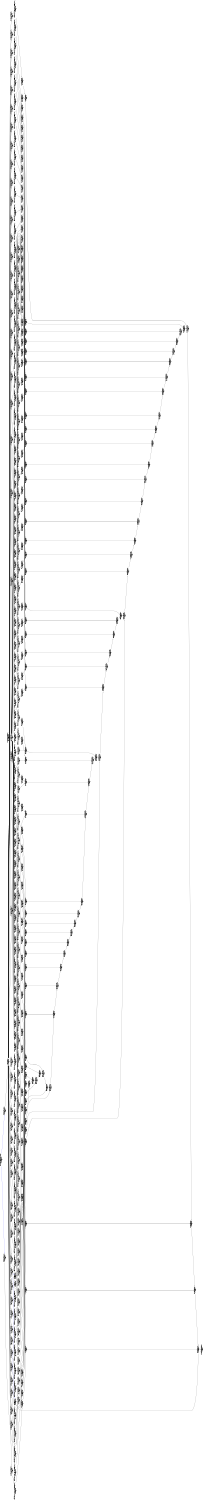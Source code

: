 digraph Region_18 {
	graph [ nslimit = "1000.0",
	orientation = landscape,
		center = true,
	page = "8.5,11",
	compound=true,
	size = "10,7.5" ] ;
"Op_406" [ fontname = "Helvetica" shape = box, color = black,  label = " LOOPSTART C=0x0BB=for.cond1.preheader,
406, ASAP=-1, ALAP=-1,
, TILE=-1"]
"Op_0" [ fontname = "Helvetica" shape = box, color = black,  label = " phi i.0561 BB=for.body4,
0, ASAP=-1, ALAP=-1,
, TILE=-1"]
"Op_1" [ fontname = "Helvetica" shape = box, color = black,  label = " icmp cmp2  C=0x32BB=for.body4,
1, ASAP=-1, ALAP=-1,
, TILE=-1"]
"Op_2" [ fontname = "Helvetica" shape = box, color = black,  label = " br  BB=for.body4,
2, ASAP=-1, ALAP=-1,
, TILE=-1"]
"Op_3" [ fontname = "Helvetica" shape = box, color = black,  label = " add add350  C=0x32BB=for.body4,
3, ASAP=-1, ALAP=-1,
, TILE=-1"]
"Op_4" [ fontname = "Helvetica" shape = box, color = black,  label = " add add343  C=0x31BB=for.body4,
4, ASAP=-1, ALAP=-1,
, TILE=-1"]
"Op_5" [ fontname = "Helvetica" shape = box, color = black,  label = " getelementptr arrayidx344  C=0x0 C=0xffffffffBB=for.body4,
5, ASAP=-1, ALAP=-1,
, TILE=-1"]
"Op_6" [ fontname = "Helvetica" shape = box, color = black,  label = " load manupa98 BB=for.body4,
6, ASAP=-1, ALAP=-1,
, TILE=-1"]
"Op_7" [ fontname = "Helvetica" shape = box, color = black,  label = " mul mul348 BB=for.body4,
7, ASAP=-1, ALAP=-1,
, TILE=-1"]
"Op_8" [ fontname = "Helvetica" shape = box, color = black,  label = " add add349 BB=for.body4,
8, ASAP=-1, ALAP=-1,
, TILE=-1"]
"Op_9" [ fontname = "Helvetica" shape = box, color = black,  label = " OutLoopSTORE C=0x-1BB=for.body4,
9, ASAP=-1, ALAP=-1,
, TILE=-1"]
"Op_10" [ fontname = "Helvetica" shape = box, color = black,  label = " add add336  C=0x30BB=for.body4,
10, ASAP=-1, ALAP=-1,
, TILE=-1"]
"Op_11" [ fontname = "Helvetica" shape = box, color = black,  label = " getelementptr arrayidx337  C=0x0 C=0xffffffffBB=for.body4,
11, ASAP=-1, ALAP=-1,
, TILE=-1"]
"Op_12" [ fontname = "Helvetica" shape = box, color = black,  label = " load manupa96 BB=for.body4,
12, ASAP=-1, ALAP=-1,
, TILE=-1"]
"Op_13" [ fontname = "Helvetica" shape = box, color = black,  label = " mul mul341 BB=for.body4,
13, ASAP=-1, ALAP=-1,
, TILE=-1"]
"Op_14" [ fontname = "Helvetica" shape = box, color = black,  label = " add add342 BB=for.body4,
14, ASAP=-1, ALAP=-1,
, TILE=-1"]
"Op_15" [ fontname = "Helvetica" shape = box, color = black,  label = " add add329  C=0x2fBB=for.body4,
15, ASAP=-1, ALAP=-1,
, TILE=-1"]
"Op_16" [ fontname = "Helvetica" shape = box, color = black,  label = " getelementptr arrayidx330  C=0x0 C=0xffffffffBB=for.body4,
16, ASAP=-1, ALAP=-1,
, TILE=-1"]
"Op_17" [ fontname = "Helvetica" shape = box, color = black,  label = " load manupa94 BB=for.body4,
17, ASAP=-1, ALAP=-1,
, TILE=-1"]
"Op_18" [ fontname = "Helvetica" shape = box, color = black,  label = " mul mul334 BB=for.body4,
18, ASAP=-1, ALAP=-1,
, TILE=-1"]
"Op_19" [ fontname = "Helvetica" shape = box, color = black,  label = " add add335 BB=for.body4,
19, ASAP=-1, ALAP=-1,
, TILE=-1"]
"Op_30" [ fontname = "Helvetica" shape = box, color = black,  label = " add add308  C=0x2cBB=for.body4,
30, ASAP=-1, ALAP=-1,
, TILE=-1"]
"Op_20" [ fontname = "Helvetica" shape = box, color = black,  label = " add add322  C=0x2eBB=for.body4,
20, ASAP=-1, ALAP=-1,
, TILE=-1"]
"Op_21" [ fontname = "Helvetica" shape = box, color = black,  label = " getelementptr arrayidx323  C=0x0 C=0xffffffffBB=for.body4,
21, ASAP=-1, ALAP=-1,
, TILE=-1"]
"Op_22" [ fontname = "Helvetica" shape = box, color = black,  label = " load manupa92 BB=for.body4,
22, ASAP=-1, ALAP=-1,
, TILE=-1"]
"Op_23" [ fontname = "Helvetica" shape = box, color = black,  label = " mul mul327 BB=for.body4,
23, ASAP=-1, ALAP=-1,
, TILE=-1"]
"Op_24" [ fontname = "Helvetica" shape = box, color = black,  label = " add add328 BB=for.body4,
24, ASAP=-1, ALAP=-1,
, TILE=-1"]
"Op_25" [ fontname = "Helvetica" shape = box, color = black,  label = " add add315  C=0x2dBB=for.body4,
25, ASAP=-1, ALAP=-1,
, TILE=-1"]
"Op_26" [ fontname = "Helvetica" shape = box, color = black,  label = " getelementptr arrayidx316  C=0x0 C=0xffffffffBB=for.body4,
26, ASAP=-1, ALAP=-1,
, TILE=-1"]
"Op_27" [ fontname = "Helvetica" shape = box, color = black,  label = " load manupa90 BB=for.body4,
27, ASAP=-1, ALAP=-1,
, TILE=-1"]
"Op_28" [ fontname = "Helvetica" shape = box, color = black,  label = " mul mul320 BB=for.body4,
28, ASAP=-1, ALAP=-1,
, TILE=-1"]
"Op_29" [ fontname = "Helvetica" shape = box, color = black,  label = " add add321 BB=for.body4,
29, ASAP=-1, ALAP=-1,
, TILE=-1"]
"Op_60" [ fontname = "Helvetica" shape = box, color = black,  label = " add add266  C=0x26BB=for.body4,
60, ASAP=-1, ALAP=-1,
, TILE=-1"]
"Op_61" [ fontname = "Helvetica" shape = box, color = black,  label = " getelementptr arrayidx267  C=0x0 C=0xffffffffBB=for.body4,
61, ASAP=-1, ALAP=-1,
, TILE=-1"]
"Op_62" [ fontname = "Helvetica" shape = box, color = black,  label = " load manupa76 BB=for.body4,
62, ASAP=-1, ALAP=-1,
, TILE=-1"]
"Op_31" [ fontname = "Helvetica" shape = box, color = black,  label = " getelementptr arrayidx309  C=0x0 C=0xffffffffBB=for.body4,
31, ASAP=-1, ALAP=-1,
, TILE=-1"]
"Op_32" [ fontname = "Helvetica" shape = box, color = black,  label = " load manupa88 BB=for.body4,
32, ASAP=-1, ALAP=-1,
, TILE=-1"]
"Op_33" [ fontname = "Helvetica" shape = box, color = black,  label = " mul mul313 BB=for.body4,
33, ASAP=-1, ALAP=-1,
, TILE=-1"]
"Op_34" [ fontname = "Helvetica" shape = box, color = black,  label = " add add314 BB=for.body4,
34, ASAP=-1, ALAP=-1,
, TILE=-1"]
"Op_35" [ fontname = "Helvetica" shape = box, color = black,  label = " add add301  C=0x2bBB=for.body4,
35, ASAP=-1, ALAP=-1,
, TILE=-1"]
"Op_36" [ fontname = "Helvetica" shape = box, color = black,  label = " getelementptr arrayidx302  C=0x0 C=0xffffffffBB=for.body4,
36, ASAP=-1, ALAP=-1,
, TILE=-1"]
"Op_37" [ fontname = "Helvetica" shape = box, color = black,  label = " load manupa86 BB=for.body4,
37, ASAP=-1, ALAP=-1,
, TILE=-1"]
"Op_38" [ fontname = "Helvetica" shape = box, color = black,  label = " mul mul306 BB=for.body4,
38, ASAP=-1, ALAP=-1,
, TILE=-1"]
"Op_39" [ fontname = "Helvetica" shape = box, color = black,  label = " add add307 BB=for.body4,
39, ASAP=-1, ALAP=-1,
, TILE=-1"]
"Op_40" [ fontname = "Helvetica" shape = box, color = black,  label = " add add294  C=0x2aBB=for.body4,
40, ASAP=-1, ALAP=-1,
, TILE=-1"]
"Op_41" [ fontname = "Helvetica" shape = box, color = black,  label = " getelementptr arrayidx295  C=0x0 C=0xffffffffBB=for.body4,
41, ASAP=-1, ALAP=-1,
, TILE=-1"]
"Op_42" [ fontname = "Helvetica" shape = box, color = black,  label = " load manupa84 BB=for.body4,
42, ASAP=-1, ALAP=-1,
, TILE=-1"]
"Op_43" [ fontname = "Helvetica" shape = box, color = black,  label = " mul mul299 BB=for.body4,
43, ASAP=-1, ALAP=-1,
, TILE=-1"]
"Op_44" [ fontname = "Helvetica" shape = box, color = black,  label = " add add300 BB=for.body4,
44, ASAP=-1, ALAP=-1,
, TILE=-1"]
"Op_45" [ fontname = "Helvetica" shape = box, color = black,  label = " add add287  C=0x29BB=for.body4,
45, ASAP=-1, ALAP=-1,
, TILE=-1"]
"Op_46" [ fontname = "Helvetica" shape = box, color = black,  label = " getelementptr arrayidx288  C=0x0 C=0xffffffffBB=for.body4,
46, ASAP=-1, ALAP=-1,
, TILE=-1"]
"Op_47" [ fontname = "Helvetica" shape = box, color = black,  label = " load manupa82 BB=for.body4,
47, ASAP=-1, ALAP=-1,
, TILE=-1"]
"Op_48" [ fontname = "Helvetica" shape = box, color = black,  label = " mul mul292 BB=for.body4,
48, ASAP=-1, ALAP=-1,
, TILE=-1"]
"Op_49" [ fontname = "Helvetica" shape = box, color = black,  label = " add add293 BB=for.body4,
49, ASAP=-1, ALAP=-1,
, TILE=-1"]
"Op_50" [ fontname = "Helvetica" shape = box, color = black,  label = " add add280  C=0x28BB=for.body4,
50, ASAP=-1, ALAP=-1,
, TILE=-1"]
"Op_51" [ fontname = "Helvetica" shape = box, color = black,  label = " getelementptr arrayidx281  C=0x0 C=0xffffffffBB=for.body4,
51, ASAP=-1, ALAP=-1,
, TILE=-1"]
"Op_52" [ fontname = "Helvetica" shape = box, color = black,  label = " load manupa80 BB=for.body4,
52, ASAP=-1, ALAP=-1,
, TILE=-1"]
"Op_53" [ fontname = "Helvetica" shape = box, color = black,  label = " mul mul285 BB=for.body4,
53, ASAP=-1, ALAP=-1,
, TILE=-1"]
"Op_54" [ fontname = "Helvetica" shape = box, color = black,  label = " add add286 BB=for.body4,
54, ASAP=-1, ALAP=-1,
, TILE=-1"]
"Op_55" [ fontname = "Helvetica" shape = box, color = black,  label = " add add273  C=0x27BB=for.body4,
55, ASAP=-1, ALAP=-1,
, TILE=-1"]
"Op_56" [ fontname = "Helvetica" shape = box, color = black,  label = " getelementptr arrayidx274  C=0x0 C=0xffffffffBB=for.body4,
56, ASAP=-1, ALAP=-1,
, TILE=-1"]
"Op_57" [ fontname = "Helvetica" shape = box, color = black,  label = " load manupa78 BB=for.body4,
57, ASAP=-1, ALAP=-1,
, TILE=-1"]
"Op_58" [ fontname = "Helvetica" shape = box, color = black,  label = " mul mul278 BB=for.body4,
58, ASAP=-1, ALAP=-1,
, TILE=-1"]
"Op_59" [ fontname = "Helvetica" shape = box, color = black,  label = " add add279 BB=for.body4,
59, ASAP=-1, ALAP=-1,
, TILE=-1"]
"Op_110" [ fontname = "Helvetica" shape = box, color = black,  label = " add add196  C=0x1cBB=for.body4,
110, ASAP=-1, ALAP=-1,
, TILE=-1"]
"Op_111" [ fontname = "Helvetica" shape = box, color = black,  label = " getelementptr arrayidx197  C=0x0 C=0xffffffffBB=for.body4,
111, ASAP=-1, ALAP=-1,
, TILE=-1"]
"Op_112" [ fontname = "Helvetica" shape = box, color = black,  label = " load manupa56 BB=for.body4,
112, ASAP=-1, ALAP=-1,
, TILE=-1"]
"Op_113" [ fontname = "Helvetica" shape = box, color = black,  label = " mul mul201 BB=for.body4,
113, ASAP=-1, ALAP=-1,
, TILE=-1"]
"Op_114" [ fontname = "Helvetica" shape = box, color = black,  label = " add add202 BB=for.body4,
114, ASAP=-1, ALAP=-1,
, TILE=-1"]
"Op_63" [ fontname = "Helvetica" shape = box, color = black,  label = " mul mul271 BB=for.body4,
63, ASAP=-1, ALAP=-1,
, TILE=-1"]
"Op_64" [ fontname = "Helvetica" shape = box, color = black,  label = " add add272 BB=for.body4,
64, ASAP=-1, ALAP=-1,
, TILE=-1"]
"Op_65" [ fontname = "Helvetica" shape = box, color = black,  label = " add add259  C=0x25BB=for.body4,
65, ASAP=-1, ALAP=-1,
, TILE=-1"]
"Op_66" [ fontname = "Helvetica" shape = box, color = black,  label = " getelementptr arrayidx260  C=0x0 C=0xffffffffBB=for.body4,
66, ASAP=-1, ALAP=-1,
, TILE=-1"]
"Op_67" [ fontname = "Helvetica" shape = box, color = black,  label = " load manupa74 BB=for.body4,
67, ASAP=-1, ALAP=-1,
, TILE=-1"]
"Op_68" [ fontname = "Helvetica" shape = box, color = black,  label = " mul mul264 BB=for.body4,
68, ASAP=-1, ALAP=-1,
, TILE=-1"]
"Op_69" [ fontname = "Helvetica" shape = box, color = black,  label = " add add265 BB=for.body4,
69, ASAP=-1, ALAP=-1,
, TILE=-1"]
"Op_70" [ fontname = "Helvetica" shape = box, color = black,  label = " add add252  C=0x24BB=for.body4,
70, ASAP=-1, ALAP=-1,
, TILE=-1"]
"Op_71" [ fontname = "Helvetica" shape = box, color = black,  label = " getelementptr arrayidx253  C=0x0 C=0xffffffffBB=for.body4,
71, ASAP=-1, ALAP=-1,
, TILE=-1"]
"Op_72" [ fontname = "Helvetica" shape = box, color = black,  label = " load manupa72 BB=for.body4,
72, ASAP=-1, ALAP=-1,
, TILE=-1"]
"Op_73" [ fontname = "Helvetica" shape = box, color = black,  label = " mul mul257 BB=for.body4,
73, ASAP=-1, ALAP=-1,
, TILE=-1"]
"Op_74" [ fontname = "Helvetica" shape = box, color = black,  label = " add add258 BB=for.body4,
74, ASAP=-1, ALAP=-1,
, TILE=-1"]
"Op_75" [ fontname = "Helvetica" shape = box, color = black,  label = " add add245  C=0x23BB=for.body4,
75, ASAP=-1, ALAP=-1,
, TILE=-1"]
"Op_76" [ fontname = "Helvetica" shape = box, color = black,  label = " getelementptr arrayidx246  C=0x0 C=0xffffffffBB=for.body4,
76, ASAP=-1, ALAP=-1,
, TILE=-1"]
"Op_77" [ fontname = "Helvetica" shape = box, color = black,  label = " load manupa70 BB=for.body4,
77, ASAP=-1, ALAP=-1,
, TILE=-1"]
"Op_78" [ fontname = "Helvetica" shape = box, color = black,  label = " mul mul250 BB=for.body4,
78, ASAP=-1, ALAP=-1,
, TILE=-1"]
"Op_79" [ fontname = "Helvetica" shape = box, color = black,  label = " add add251 BB=for.body4,
79, ASAP=-1, ALAP=-1,
, TILE=-1"]
"Op_80" [ fontname = "Helvetica" shape = box, color = black,  label = " add add238  C=0x22BB=for.body4,
80, ASAP=-1, ALAP=-1,
, TILE=-1"]
"Op_81" [ fontname = "Helvetica" shape = box, color = black,  label = " getelementptr arrayidx239  C=0x0 C=0xffffffffBB=for.body4,
81, ASAP=-1, ALAP=-1,
, TILE=-1"]
"Op_82" [ fontname = "Helvetica" shape = box, color = black,  label = " load manupa68 BB=for.body4,
82, ASAP=-1, ALAP=-1,
, TILE=-1"]
"Op_83" [ fontname = "Helvetica" shape = box, color = black,  label = " mul mul243 BB=for.body4,
83, ASAP=-1, ALAP=-1,
, TILE=-1"]
"Op_84" [ fontname = "Helvetica" shape = box, color = black,  label = " add add244 BB=for.body4,
84, ASAP=-1, ALAP=-1,
, TILE=-1"]
"Op_85" [ fontname = "Helvetica" shape = box, color = black,  label = " add add231  C=0x21BB=for.body4,
85, ASAP=-1, ALAP=-1,
, TILE=-1"]
"Op_86" [ fontname = "Helvetica" shape = box, color = black,  label = " getelementptr arrayidx232  C=0x0 C=0xffffffffBB=for.body4,
86, ASAP=-1, ALAP=-1,
, TILE=-1"]
"Op_87" [ fontname = "Helvetica" shape = box, color = black,  label = " load manupa66 BB=for.body4,
87, ASAP=-1, ALAP=-1,
, TILE=-1"]
"Op_88" [ fontname = "Helvetica" shape = box, color = black,  label = " mul mul236 BB=for.body4,
88, ASAP=-1, ALAP=-1,
, TILE=-1"]
"Op_89" [ fontname = "Helvetica" shape = box, color = black,  label = " add add237 BB=for.body4,
89, ASAP=-1, ALAP=-1,
, TILE=-1"]
"Op_90" [ fontname = "Helvetica" shape = box, color = black,  label = " add add224  C=0x20BB=for.body4,
90, ASAP=-1, ALAP=-1,
, TILE=-1"]
"Op_91" [ fontname = "Helvetica" shape = box, color = black,  label = " getelementptr arrayidx225  C=0x0 C=0xffffffffBB=for.body4,
91, ASAP=-1, ALAP=-1,
, TILE=-1"]
"Op_92" [ fontname = "Helvetica" shape = box, color = black,  label = " load manupa64 BB=for.body4,
92, ASAP=-1, ALAP=-1,
, TILE=-1"]
"Op_93" [ fontname = "Helvetica" shape = box, color = black,  label = " mul mul229 BB=for.body4,
93, ASAP=-1, ALAP=-1,
, TILE=-1"]
"Op_94" [ fontname = "Helvetica" shape = box, color = black,  label = " add add230 BB=for.body4,
94, ASAP=-1, ALAP=-1,
, TILE=-1"]
"Op_95" [ fontname = "Helvetica" shape = box, color = black,  label = " add add217  C=0x1fBB=for.body4,
95, ASAP=-1, ALAP=-1,
, TILE=-1"]
"Op_96" [ fontname = "Helvetica" shape = box, color = black,  label = " getelementptr arrayidx218  C=0x0 C=0xffffffffBB=for.body4,
96, ASAP=-1, ALAP=-1,
, TILE=-1"]
"Op_97" [ fontname = "Helvetica" shape = box, color = black,  label = " load manupa62 BB=for.body4,
97, ASAP=-1, ALAP=-1,
, TILE=-1"]
"Op_98" [ fontname = "Helvetica" shape = box, color = black,  label = " mul mul222 BB=for.body4,
98, ASAP=-1, ALAP=-1,
, TILE=-1"]
"Op_99" [ fontname = "Helvetica" shape = box, color = black,  label = " add add223 BB=for.body4,
99, ASAP=-1, ALAP=-1,
, TILE=-1"]
"Op_100" [ fontname = "Helvetica" shape = box, color = black,  label = " add add210  C=0x1eBB=for.body4,
100, ASAP=-1, ALAP=-1,
, TILE=-1"]
"Op_101" [ fontname = "Helvetica" shape = box, color = black,  label = " getelementptr arrayidx211  C=0x0 C=0xffffffffBB=for.body4,
101, ASAP=-1, ALAP=-1,
, TILE=-1"]
"Op_102" [ fontname = "Helvetica" shape = box, color = black,  label = " load manupa60 BB=for.body4,
102, ASAP=-1, ALAP=-1,
, TILE=-1"]
"Op_103" [ fontname = "Helvetica" shape = box, color = black,  label = " mul mul215 BB=for.body4,
103, ASAP=-1, ALAP=-1,
, TILE=-1"]
"Op_104" [ fontname = "Helvetica" shape = box, color = black,  label = " add add216 BB=for.body4,
104, ASAP=-1, ALAP=-1,
, TILE=-1"]
"Op_105" [ fontname = "Helvetica" shape = box, color = black,  label = " add add203  C=0x1dBB=for.body4,
105, ASAP=-1, ALAP=-1,
, TILE=-1"]
"Op_106" [ fontname = "Helvetica" shape = box, color = black,  label = " getelementptr arrayidx204  C=0x0 C=0xffffffffBB=for.body4,
106, ASAP=-1, ALAP=-1,
, TILE=-1"]
"Op_107" [ fontname = "Helvetica" shape = box, color = black,  label = " load manupa58 BB=for.body4,
107, ASAP=-1, ALAP=-1,
, TILE=-1"]
"Op_108" [ fontname = "Helvetica" shape = box, color = black,  label = " mul mul208 BB=for.body4,
108, ASAP=-1, ALAP=-1,
, TILE=-1"]
"Op_109" [ fontname = "Helvetica" shape = box, color = black,  label = " add add209 BB=for.body4,
109, ASAP=-1, ALAP=-1,
, TILE=-1"]
"Op_220" [ fontname = "Helvetica" shape = box, color = black,  label = " add add42  C=0x6BB=for.body4,
220, ASAP=-1, ALAP=-1,
, TILE=-1"]
"Op_221" [ fontname = "Helvetica" shape = box, color = black,  label = " getelementptr arrayidx43  C=0x0 C=0xffffffffBB=for.body4,
221, ASAP=-1, ALAP=-1,
, TILE=-1"]
"Op_222" [ fontname = "Helvetica" shape = box, color = black,  label = " load manupa12 BB=for.body4,
222, ASAP=-1, ALAP=-1,
, TILE=-1"]
"Op_223" [ fontname = "Helvetica" shape = box, color = black,  label = " mul mul47 BB=for.body4,
223, ASAP=-1, ALAP=-1,
, TILE=-1"]
"Op_224" [ fontname = "Helvetica" shape = box, color = black,  label = " add add48 BB=for.body4,
224, ASAP=-1, ALAP=-1,
, TILE=-1"]
"Op_225" [ fontname = "Helvetica" shape = box, color = black,  label = " add add35  C=0x5BB=for.body4,
225, ASAP=-1, ALAP=-1,
, TILE=-1"]
"Op_226" [ fontname = "Helvetica" shape = box, color = black,  label = " getelementptr arrayidx36  C=0x0 C=0xffffffffBB=for.body4,
226, ASAP=-1, ALAP=-1,
, TILE=-1"]
"Op_227" [ fontname = "Helvetica" shape = box, color = black,  label = " load manupa10 BB=for.body4,
227, ASAP=-1, ALAP=-1,
, TILE=-1"]
"Op_228" [ fontname = "Helvetica" shape = box, color = black,  label = " mul mul40 BB=for.body4,
228, ASAP=-1, ALAP=-1,
, TILE=-1"]
"Op_229" [ fontname = "Helvetica" shape = box, color = black,  label = " add add41 BB=for.body4,
229, ASAP=-1, ALAP=-1,
, TILE=-1"]
"Op_115" [ fontname = "Helvetica" shape = box, color = black,  label = " add add189  C=0x1bBB=for.body4,
115, ASAP=-1, ALAP=-1,
, TILE=-1"]
"Op_116" [ fontname = "Helvetica" shape = box, color = black,  label = " getelementptr arrayidx190  C=0x0 C=0xffffffffBB=for.body4,
116, ASAP=-1, ALAP=-1,
, TILE=-1"]
"Op_117" [ fontname = "Helvetica" shape = box, color = black,  label = " load manupa54 BB=for.body4,
117, ASAP=-1, ALAP=-1,
, TILE=-1"]
"Op_118" [ fontname = "Helvetica" shape = box, color = black,  label = " mul mul194 BB=for.body4,
118, ASAP=-1, ALAP=-1,
, TILE=-1"]
"Op_119" [ fontname = "Helvetica" shape = box, color = black,  label = " add add195 BB=for.body4,
119, ASAP=-1, ALAP=-1,
, TILE=-1"]
"Op_120" [ fontname = "Helvetica" shape = box, color = black,  label = " add add182  C=0x1aBB=for.body4,
120, ASAP=-1, ALAP=-1,
, TILE=-1"]
"Op_121" [ fontname = "Helvetica" shape = box, color = black,  label = " getelementptr arrayidx183  C=0x0 C=0xffffffffBB=for.body4,
121, ASAP=-1, ALAP=-1,
, TILE=-1"]
"Op_122" [ fontname = "Helvetica" shape = box, color = black,  label = " load manupa52 BB=for.body4,
122, ASAP=-1, ALAP=-1,
, TILE=-1"]
"Op_123" [ fontname = "Helvetica" shape = box, color = black,  label = " mul mul187 BB=for.body4,
123, ASAP=-1, ALAP=-1,
, TILE=-1"]
"Op_124" [ fontname = "Helvetica" shape = box, color = black,  label = " add add188 BB=for.body4,
124, ASAP=-1, ALAP=-1,
, TILE=-1"]
"Op_125" [ fontname = "Helvetica" shape = box, color = black,  label = " add add175  C=0x19BB=for.body4,
125, ASAP=-1, ALAP=-1,
, TILE=-1"]
"Op_126" [ fontname = "Helvetica" shape = box, color = black,  label = " getelementptr arrayidx176  C=0x0 C=0xffffffffBB=for.body4,
126, ASAP=-1, ALAP=-1,
, TILE=-1"]
"Op_127" [ fontname = "Helvetica" shape = box, color = black,  label = " load manupa50 BB=for.body4,
127, ASAP=-1, ALAP=-1,
, TILE=-1"]
"Op_128" [ fontname = "Helvetica" shape = box, color = black,  label = " mul mul180 BB=for.body4,
128, ASAP=-1, ALAP=-1,
, TILE=-1"]
"Op_257" [ fontname = "Helvetica" shape = box, color = black,  label = " load manupa97 BB=for.body4,
257, ASAP=-1, ALAP=-1,
, TILE=-1"]
"Op_129" [ fontname = "Helvetica" shape = box, color = black,  label = " add add181 BB=for.body4,
129, ASAP=-1, ALAP=-1,
, TILE=-1"]
"Op_130" [ fontname = "Helvetica" shape = box, color = black,  label = " add add168  C=0x18BB=for.body4,
130, ASAP=-1, ALAP=-1,
, TILE=-1"]
"Op_131" [ fontname = "Helvetica" shape = box, color = black,  label = " getelementptr arrayidx169  C=0x0 C=0xffffffffBB=for.body4,
131, ASAP=-1, ALAP=-1,
, TILE=-1"]
"Op_132" [ fontname = "Helvetica" shape = box, color = black,  label = " load manupa48 BB=for.body4,
132, ASAP=-1, ALAP=-1,
, TILE=-1"]
"Op_133" [ fontname = "Helvetica" shape = box, color = black,  label = " mul mul173 BB=for.body4,
133, ASAP=-1, ALAP=-1,
, TILE=-1"]
"Op_134" [ fontname = "Helvetica" shape = box, color = black,  label = " add add174 BB=for.body4,
134, ASAP=-1, ALAP=-1,
, TILE=-1"]
"Op_135" [ fontname = "Helvetica" shape = box, color = black,  label = " add add161  C=0x17BB=for.body4,
135, ASAP=-1, ALAP=-1,
, TILE=-1"]
"Op_136" [ fontname = "Helvetica" shape = box, color = black,  label = " getelementptr arrayidx162  C=0x0 C=0xffffffffBB=for.body4,
136, ASAP=-1, ALAP=-1,
, TILE=-1"]
"Op_137" [ fontname = "Helvetica" shape = box, color = black,  label = " load manupa46 BB=for.body4,
137, ASAP=-1, ALAP=-1,
, TILE=-1"]
"Op_138" [ fontname = "Helvetica" shape = box, color = black,  label = " mul mul166 BB=for.body4,
138, ASAP=-1, ALAP=-1,
, TILE=-1"]
"Op_139" [ fontname = "Helvetica" shape = box, color = black,  label = " add add167 BB=for.body4,
139, ASAP=-1, ALAP=-1,
, TILE=-1"]
"Op_140" [ fontname = "Helvetica" shape = box, color = black,  label = " add add154  C=0x16BB=for.body4,
140, ASAP=-1, ALAP=-1,
, TILE=-1"]
"Op_141" [ fontname = "Helvetica" shape = box, color = black,  label = " getelementptr arrayidx155  C=0x0 C=0xffffffffBB=for.body4,
141, ASAP=-1, ALAP=-1,
, TILE=-1"]
"Op_142" [ fontname = "Helvetica" shape = box, color = black,  label = " load manupa44 BB=for.body4,
142, ASAP=-1, ALAP=-1,
, TILE=-1"]
"Op_143" [ fontname = "Helvetica" shape = box, color = black,  label = " mul mul159 BB=for.body4,
143, ASAP=-1, ALAP=-1,
, TILE=-1"]
"Op_144" [ fontname = "Helvetica" shape = box, color = black,  label = " add add160 BB=for.body4,
144, ASAP=-1, ALAP=-1,
, TILE=-1"]
"Op_145" [ fontname = "Helvetica" shape = box, color = black,  label = " add add147  C=0x15BB=for.body4,
145, ASAP=-1, ALAP=-1,
, TILE=-1"]
"Op_146" [ fontname = "Helvetica" shape = box, color = black,  label = " getelementptr arrayidx148  C=0x0 C=0xffffffffBB=for.body4,
146, ASAP=-1, ALAP=-1,
, TILE=-1"]
"Op_147" [ fontname = "Helvetica" shape = box, color = black,  label = " load manupa42 BB=for.body4,
147, ASAP=-1, ALAP=-1,
, TILE=-1"]
"Op_148" [ fontname = "Helvetica" shape = box, color = black,  label = " mul mul152 BB=for.body4,
148, ASAP=-1, ALAP=-1,
, TILE=-1"]
"Op_149" [ fontname = "Helvetica" shape = box, color = black,  label = " add add153 BB=for.body4,
149, ASAP=-1, ALAP=-1,
, TILE=-1"]
"Op_150" [ fontname = "Helvetica" shape = box, color = black,  label = " add add140  C=0x14BB=for.body4,
150, ASAP=-1, ALAP=-1,
, TILE=-1"]
"Op_151" [ fontname = "Helvetica" shape = box, color = black,  label = " getelementptr arrayidx141  C=0x0 C=0xffffffffBB=for.body4,
151, ASAP=-1, ALAP=-1,
, TILE=-1"]
"Op_152" [ fontname = "Helvetica" shape = box, color = black,  label = " load manupa40 BB=for.body4,
152, ASAP=-1, ALAP=-1,
, TILE=-1"]
"Op_153" [ fontname = "Helvetica" shape = box, color = black,  label = " mul mul145 BB=for.body4,
153, ASAP=-1, ALAP=-1,
, TILE=-1"]
"Op_154" [ fontname = "Helvetica" shape = box, color = black,  label = " add add146 BB=for.body4,
154, ASAP=-1, ALAP=-1,
, TILE=-1"]
"Op_155" [ fontname = "Helvetica" shape = box, color = black,  label = " add add133  C=0x13BB=for.body4,
155, ASAP=-1, ALAP=-1,
, TILE=-1"]
"Op_156" [ fontname = "Helvetica" shape = box, color = black,  label = " getelementptr arrayidx134  C=0x0 C=0xffffffffBB=for.body4,
156, ASAP=-1, ALAP=-1,
, TILE=-1"]
"Op_157" [ fontname = "Helvetica" shape = box, color = black,  label = " load manupa38 BB=for.body4,
157, ASAP=-1, ALAP=-1,
, TILE=-1"]
"Op_158" [ fontname = "Helvetica" shape = box, color = black,  label = " mul mul138 BB=for.body4,
158, ASAP=-1, ALAP=-1,
, TILE=-1"]
"Op_159" [ fontname = "Helvetica" shape = box, color = black,  label = " add add139 BB=for.body4,
159, ASAP=-1, ALAP=-1,
, TILE=-1"]
"Op_160" [ fontname = "Helvetica" shape = box, color = black,  label = " add add126  C=0x12BB=for.body4,
160, ASAP=-1, ALAP=-1,
, TILE=-1"]
"Op_161" [ fontname = "Helvetica" shape = box, color = black,  label = " getelementptr arrayidx127  C=0x0 C=0xffffffffBB=for.body4,
161, ASAP=-1, ALAP=-1,
, TILE=-1"]
"Op_162" [ fontname = "Helvetica" shape = box, color = black,  label = " load manupa36 BB=for.body4,
162, ASAP=-1, ALAP=-1,
, TILE=-1"]
"Op_163" [ fontname = "Helvetica" shape = box, color = black,  label = " mul mul131 BB=for.body4,
163, ASAP=-1, ALAP=-1,
, TILE=-1"]
"Op_164" [ fontname = "Helvetica" shape = box, color = black,  label = " add add132 BB=for.body4,
164, ASAP=-1, ALAP=-1,
, TILE=-1"]
"Op_165" [ fontname = "Helvetica" shape = box, color = black,  label = " add add119  C=0x11BB=for.body4,
165, ASAP=-1, ALAP=-1,
, TILE=-1"]
"Op_166" [ fontname = "Helvetica" shape = box, color = black,  label = " getelementptr arrayidx120  C=0x0 C=0xffffffffBB=for.body4,
166, ASAP=-1, ALAP=-1,
, TILE=-1"]
"Op_167" [ fontname = "Helvetica" shape = box, color = black,  label = " load manupa34 BB=for.body4,
167, ASAP=-1, ALAP=-1,
, TILE=-1"]
"Op_168" [ fontname = "Helvetica" shape = box, color = black,  label = " mul mul124 BB=for.body4,
168, ASAP=-1, ALAP=-1,
, TILE=-1"]
"Op_169" [ fontname = "Helvetica" shape = box, color = black,  label = " add add125 BB=for.body4,
169, ASAP=-1, ALAP=-1,
, TILE=-1"]
"Op_170" [ fontname = "Helvetica" shape = box, color = black,  label = " add add112  C=0x10BB=for.body4,
170, ASAP=-1, ALAP=-1,
, TILE=-1"]
"Op_171" [ fontname = "Helvetica" shape = box, color = black,  label = " getelementptr arrayidx113  C=0x0 C=0xffffffffBB=for.body4,
171, ASAP=-1, ALAP=-1,
, TILE=-1"]
"Op_172" [ fontname = "Helvetica" shape = box, color = black,  label = " load manupa32 BB=for.body4,
172, ASAP=-1, ALAP=-1,
, TILE=-1"]
"Op_173" [ fontname = "Helvetica" shape = box, color = black,  label = " mul mul117 BB=for.body4,
173, ASAP=-1, ALAP=-1,
, TILE=-1"]
"Op_174" [ fontname = "Helvetica" shape = box, color = black,  label = " add add118 BB=for.body4,
174, ASAP=-1, ALAP=-1,
, TILE=-1"]
"Op_175" [ fontname = "Helvetica" shape = box, color = black,  label = " add add105  C=0xfBB=for.body4,
175, ASAP=-1, ALAP=-1,
, TILE=-1"]
"Op_176" [ fontname = "Helvetica" shape = box, color = black,  label = " getelementptr arrayidx106  C=0x0 C=0xffffffffBB=for.body4,
176, ASAP=-1, ALAP=-1,
, TILE=-1"]
"Op_177" [ fontname = "Helvetica" shape = box, color = black,  label = " load manupa30 BB=for.body4,
177, ASAP=-1, ALAP=-1,
, TILE=-1"]
"Op_178" [ fontname = "Helvetica" shape = box, color = black,  label = " mul mul110 BB=for.body4,
178, ASAP=-1, ALAP=-1,
, TILE=-1"]
"Op_179" [ fontname = "Helvetica" shape = box, color = black,  label = " add add111 BB=for.body4,
179, ASAP=-1, ALAP=-1,
, TILE=-1"]
"Op_180" [ fontname = "Helvetica" shape = box, color = black,  label = " add add98  C=0xeBB=for.body4,
180, ASAP=-1, ALAP=-1,
, TILE=-1"]
"Op_181" [ fontname = "Helvetica" shape = box, color = black,  label = " getelementptr arrayidx99  C=0x0 C=0xffffffffBB=for.body4,
181, ASAP=-1, ALAP=-1,
, TILE=-1"]
"Op_182" [ fontname = "Helvetica" shape = box, color = black,  label = " load manupa28 BB=for.body4,
182, ASAP=-1, ALAP=-1,
, TILE=-1"]
"Op_183" [ fontname = "Helvetica" shape = box, color = black,  label = " mul mul103 BB=for.body4,
183, ASAP=-1, ALAP=-1,
, TILE=-1"]
"Op_184" [ fontname = "Helvetica" shape = box, color = black,  label = " add add104 BB=for.body4,
184, ASAP=-1, ALAP=-1,
, TILE=-1"]
"Op_185" [ fontname = "Helvetica" shape = box, color = black,  label = " add add91  C=0xdBB=for.body4,
185, ASAP=-1, ALAP=-1,
, TILE=-1"]
"Op_186" [ fontname = "Helvetica" shape = box, color = black,  label = " getelementptr arrayidx92  C=0x0 C=0xffffffffBB=for.body4,
186, ASAP=-1, ALAP=-1,
, TILE=-1"]
"Op_187" [ fontname = "Helvetica" shape = box, color = black,  label = " load manupa26 BB=for.body4,
187, ASAP=-1, ALAP=-1,
, TILE=-1"]
"Op_188" [ fontname = "Helvetica" shape = box, color = black,  label = " mul mul96 BB=for.body4,
188, ASAP=-1, ALAP=-1,
, TILE=-1"]
"Op_189" [ fontname = "Helvetica" shape = box, color = black,  label = " add add97 BB=for.body4,
189, ASAP=-1, ALAP=-1,
, TILE=-1"]
"Op_190" [ fontname = "Helvetica" shape = box, color = black,  label = " add add84  C=0xcBB=for.body4,
190, ASAP=-1, ALAP=-1,
, TILE=-1"]
"Op_191" [ fontname = "Helvetica" shape = box, color = black,  label = " getelementptr arrayidx85  C=0x0 C=0xffffffffBB=for.body4,
191, ASAP=-1, ALAP=-1,
, TILE=-1"]
"Op_192" [ fontname = "Helvetica" shape = box, color = black,  label = " load manupa24 BB=for.body4,
192, ASAP=-1, ALAP=-1,
, TILE=-1"]
"Op_193" [ fontname = "Helvetica" shape = box, color = black,  label = " mul mul89 BB=for.body4,
193, ASAP=-1, ALAP=-1,
, TILE=-1"]
"Op_194" [ fontname = "Helvetica" shape = box, color = black,  label = " add add90 BB=for.body4,
194, ASAP=-1, ALAP=-1,
, TILE=-1"]
"Op_195" [ fontname = "Helvetica" shape = box, color = black,  label = " add add77  C=0xbBB=for.body4,
195, ASAP=-1, ALAP=-1,
, TILE=-1"]
"Op_196" [ fontname = "Helvetica" shape = box, color = black,  label = " getelementptr arrayidx78  C=0x0 C=0xffffffffBB=for.body4,
196, ASAP=-1, ALAP=-1,
, TILE=-1"]
"Op_197" [ fontname = "Helvetica" shape = box, color = black,  label = " load manupa22 BB=for.body4,
197, ASAP=-1, ALAP=-1,
, TILE=-1"]
"Op_198" [ fontname = "Helvetica" shape = box, color = black,  label = " mul mul82 BB=for.body4,
198, ASAP=-1, ALAP=-1,
, TILE=-1"]
"Op_199" [ fontname = "Helvetica" shape = box, color = black,  label = " add add83 BB=for.body4,
199, ASAP=-1, ALAP=-1,
, TILE=-1"]
"Op_200" [ fontname = "Helvetica" shape = box, color = black,  label = " add add70  C=0xaBB=for.body4,
200, ASAP=-1, ALAP=-1,
, TILE=-1"]
"Op_201" [ fontname = "Helvetica" shape = box, color = black,  label = " getelementptr arrayidx71  C=0x0 C=0xffffffffBB=for.body4,
201, ASAP=-1, ALAP=-1,
, TILE=-1"]
"Op_202" [ fontname = "Helvetica" shape = box, color = black,  label = " load manupa20 BB=for.body4,
202, ASAP=-1, ALAP=-1,
, TILE=-1"]
"Op_203" [ fontname = "Helvetica" shape = box, color = black,  label = " mul mul75 BB=for.body4,
203, ASAP=-1, ALAP=-1,
, TILE=-1"]
"Op_204" [ fontname = "Helvetica" shape = box, color = black,  label = " add add76 BB=for.body4,
204, ASAP=-1, ALAP=-1,
, TILE=-1"]
"Op_205" [ fontname = "Helvetica" shape = box, color = black,  label = " add add63  C=0x9BB=for.body4,
205, ASAP=-1, ALAP=-1,
, TILE=-1"]
"Op_206" [ fontname = "Helvetica" shape = box, color = black,  label = " getelementptr arrayidx64  C=0x0 C=0xffffffffBB=for.body4,
206, ASAP=-1, ALAP=-1,
, TILE=-1"]
"Op_207" [ fontname = "Helvetica" shape = box, color = black,  label = " load manupa18 BB=for.body4,
207, ASAP=-1, ALAP=-1,
, TILE=-1"]
"Op_208" [ fontname = "Helvetica" shape = box, color = black,  label = " mul mul68 BB=for.body4,
208, ASAP=-1, ALAP=-1,
, TILE=-1"]
"Op_209" [ fontname = "Helvetica" shape = box, color = black,  label = " add add69 BB=for.body4,
209, ASAP=-1, ALAP=-1,
, TILE=-1"]
"Op_210" [ fontname = "Helvetica" shape = box, color = black,  label = " add add56  C=0x8BB=for.body4,
210, ASAP=-1, ALAP=-1,
, TILE=-1"]
"Op_211" [ fontname = "Helvetica" shape = box, color = black,  label = " getelementptr arrayidx57  C=0x0 C=0xffffffffBB=for.body4,
211, ASAP=-1, ALAP=-1,
, TILE=-1"]
"Op_212" [ fontname = "Helvetica" shape = box, color = black,  label = " load manupa16 BB=for.body4,
212, ASAP=-1, ALAP=-1,
, TILE=-1"]
"Op_213" [ fontname = "Helvetica" shape = box, color = black,  label = " mul mul61 BB=for.body4,
213, ASAP=-1, ALAP=-1,
, TILE=-1"]
"Op_214" [ fontname = "Helvetica" shape = box, color = black,  label = " add add62 BB=for.body4,
214, ASAP=-1, ALAP=-1,
, TILE=-1"]
"Op_215" [ fontname = "Helvetica" shape = box, color = black,  label = " add add49  C=0x7BB=for.body4,
215, ASAP=-1, ALAP=-1,
, TILE=-1"]
"Op_216" [ fontname = "Helvetica" shape = box, color = black,  label = " getelementptr arrayidx50  C=0x0 C=0xffffffffBB=for.body4,
216, ASAP=-1, ALAP=-1,
, TILE=-1"]
"Op_217" [ fontname = "Helvetica" shape = box, color = black,  label = " load manupa14 BB=for.body4,
217, ASAP=-1, ALAP=-1,
, TILE=-1"]
"Op_218" [ fontname = "Helvetica" shape = box, color = black,  label = " mul mul54 BB=for.body4,
218, ASAP=-1, ALAP=-1,
, TILE=-1"]
"Op_219" [ fontname = "Helvetica" shape = box, color = black,  label = " add add55 BB=for.body4,
219, ASAP=-1, ALAP=-1,
, TILE=-1"]
"Op_230" [ fontname = "Helvetica" shape = box, color = black,  label = " add add28  C=0x4BB=for.body4,
230, ASAP=-1, ALAP=-1,
, TILE=-1"]
"Op_231" [ fontname = "Helvetica" shape = box, color = black,  label = " getelementptr arrayidx29  C=0x0 C=0xffffffffBB=for.body4,
231, ASAP=-1, ALAP=-1,
, TILE=-1"]
"Op_232" [ fontname = "Helvetica" shape = box, color = black,  label = " load manupa8 BB=for.body4,
232, ASAP=-1, ALAP=-1,
, TILE=-1"]
"Op_233" [ fontname = "Helvetica" shape = box, color = black,  label = " mul mul33 BB=for.body4,
233, ASAP=-1, ALAP=-1,
, TILE=-1"]
"Op_234" [ fontname = "Helvetica" shape = box, color = black,  label = " add add34 BB=for.body4,
234, ASAP=-1, ALAP=-1,
, TILE=-1"]
"Op_235" [ fontname = "Helvetica" shape = box, color = black,  label = " add add21  C=0x3BB=for.body4,
235, ASAP=-1, ALAP=-1,
, TILE=-1"]
"Op_236" [ fontname = "Helvetica" shape = box, color = black,  label = " getelementptr arrayidx22  C=0x0 C=0xffffffffBB=for.body4,
236, ASAP=-1, ALAP=-1,
, TILE=-1"]
"Op_237" [ fontname = "Helvetica" shape = box, color = black,  label = " load manupa6 BB=for.body4,
237, ASAP=-1, ALAP=-1,
, TILE=-1"]
"Op_238" [ fontname = "Helvetica" shape = box, color = black,  label = " mul mul26 BB=for.body4,
238, ASAP=-1, ALAP=-1,
, TILE=-1"]
"Op_239" [ fontname = "Helvetica" shape = box, color = black,  label = " add add27 BB=for.body4,
239, ASAP=-1, ALAP=-1,
, TILE=-1"]
"Op_240" [ fontname = "Helvetica" shape = box, color = black,  label = " add add14  C=0x2BB=for.body4,
240, ASAP=-1, ALAP=-1,
, TILE=-1"]
"Op_241" [ fontname = "Helvetica" shape = box, color = black,  label = " getelementptr arrayidx15  C=0x0 C=0xffffffffBB=for.body4,
241, ASAP=-1, ALAP=-1,
, TILE=-1"]
"Op_242" [ fontname = "Helvetica" shape = box, color = black,  label = " load manupa4 BB=for.body4,
242, ASAP=-1, ALAP=-1,
, TILE=-1"]
"Op_243" [ fontname = "Helvetica" shape = box, color = black,  label = " mul mul19 BB=for.body4,
243, ASAP=-1, ALAP=-1,
, TILE=-1"]
"Op_244" [ fontname = "Helvetica" shape = box, color = black,  label = " add add20 BB=for.body4,
244, ASAP=-1, ALAP=-1,
, TILE=-1"]
"Op_245" [ fontname = "Helvetica" shape = box, color = black,  label = " or add7  C=0x1BB=for.body4,
245, ASAP=-1, ALAP=-1,
, TILE=-1"]
"Op_246" [ fontname = "Helvetica" shape = box, color = black,  label = " getelementptr arrayidx8  C=0x0 C=0xffffffffBB=for.body4,
246, ASAP=-1, ALAP=-1,
, TILE=-1"]
"Op_247" [ fontname = "Helvetica" shape = box, color = black,  label = " load manupa2 BB=for.body4,
247, ASAP=-1, ALAP=-1,
, TILE=-1"]
"Op_248" [ fontname = "Helvetica" shape = box, color = black,  label = " mul mul12 BB=for.body4,
248, ASAP=-1, ALAP=-1,
, TILE=-1"]
"Op_249" [ fontname = "Helvetica" shape = box, color = black,  label = " add add13 BB=for.body4,
249, ASAP=-1, ALAP=-1,
, TILE=-1"]
"Op_250" [ fontname = "Helvetica" shape = box, color = black,  label = " add add BB=for.body4,
250, ASAP=-1, ALAP=-1,
, TILE=-1"]
"Op_251" [ fontname = "Helvetica" shape = box, color = black,  label = " OutLoopLOAD C=0x-1BB=for.body4,
251, ASAP=-1, ALAP=-1,
, TILE=-1"]
"Op_252" [ fontname = "Helvetica" shape = box, color = black,  label = " add add346  C=0x31BB=for.body4,
252, ASAP=-1, ALAP=-1,
, TILE=-1"]
"Op_253" [ fontname = "Helvetica" shape = box, color = black,  label = " getelementptr arrayidx347  C=0x0 C=0xffffffffBB=for.body4,
253, ASAP=-1, ALAP=-1,
, TILE=-1"]
"Op_254" [ fontname = "Helvetica" shape = box, color = black,  label = " load manupa99 BB=for.body4,
254, ASAP=-1, ALAP=-1,
, TILE=-1"]
"Op_255" [ fontname = "Helvetica" shape = box, color = black,  label = " add add339  C=0x30BB=for.body4,
255, ASAP=-1, ALAP=-1,
, TILE=-1"]
"Op_256" [ fontname = "Helvetica" shape = box, color = black,  label = " getelementptr arrayidx340  C=0x0 C=0xffffffffBB=for.body4,
256, ASAP=-1, ALAP=-1,
, TILE=-1"]
"Op_258" [ fontname = "Helvetica" shape = box, color = black,  label = " add add332  C=0x2fBB=for.body4,
258, ASAP=-1, ALAP=-1,
, TILE=-1"]
"Op_259" [ fontname = "Helvetica" shape = box, color = black,  label = " getelementptr arrayidx333  C=0x0 C=0xffffffffBB=for.body4,
259, ASAP=-1, ALAP=-1,
, TILE=-1"]
"Op_260" [ fontname = "Helvetica" shape = box, color = black,  label = " load manupa95 BB=for.body4,
260, ASAP=-1, ALAP=-1,
, TILE=-1"]
"Op_261" [ fontname = "Helvetica" shape = box, color = black,  label = " add add325  C=0x2eBB=for.body4,
261, ASAP=-1, ALAP=-1,
, TILE=-1"]
"Op_262" [ fontname = "Helvetica" shape = box, color = black,  label = " getelementptr arrayidx326  C=0x0 C=0xffffffffBB=for.body4,
262, ASAP=-1, ALAP=-1,
, TILE=-1"]
"Op_263" [ fontname = "Helvetica" shape = box, color = black,  label = " load manupa93 BB=for.body4,
263, ASAP=-1, ALAP=-1,
, TILE=-1"]
"Op_264" [ fontname = "Helvetica" shape = box, color = black,  label = " add add318  C=0x2dBB=for.body4,
264, ASAP=-1, ALAP=-1,
, TILE=-1"]
"Op_265" [ fontname = "Helvetica" shape = box, color = black,  label = " getelementptr arrayidx319  C=0x0 C=0xffffffffBB=for.body4,
265, ASAP=-1, ALAP=-1,
, TILE=-1"]
"Op_266" [ fontname = "Helvetica" shape = box, color = black,  label = " load manupa91 BB=for.body4,
266, ASAP=-1, ALAP=-1,
, TILE=-1"]
"Op_267" [ fontname = "Helvetica" shape = box, color = black,  label = " add add311  C=0x2cBB=for.body4,
267, ASAP=-1, ALAP=-1,
, TILE=-1"]
"Op_268" [ fontname = "Helvetica" shape = box, color = black,  label = " getelementptr arrayidx312  C=0x0 C=0xffffffffBB=for.body4,
268, ASAP=-1, ALAP=-1,
, TILE=-1"]
"Op_269" [ fontname = "Helvetica" shape = box, color = black,  label = " load manupa89 BB=for.body4,
269, ASAP=-1, ALAP=-1,
, TILE=-1"]
"Op_270" [ fontname = "Helvetica" shape = box, color = black,  label = " add add304  C=0x2bBB=for.body4,
270, ASAP=-1, ALAP=-1,
, TILE=-1"]
"Op_271" [ fontname = "Helvetica" shape = box, color = black,  label = " getelementptr arrayidx305  C=0x0 C=0xffffffffBB=for.body4,
271, ASAP=-1, ALAP=-1,
, TILE=-1"]
"Op_272" [ fontname = "Helvetica" shape = box, color = black,  label = " load manupa87 BB=for.body4,
272, ASAP=-1, ALAP=-1,
, TILE=-1"]
"Op_273" [ fontname = "Helvetica" shape = box, color = black,  label = " add add297  C=0x2aBB=for.body4,
273, ASAP=-1, ALAP=-1,
, TILE=-1"]
"Op_274" [ fontname = "Helvetica" shape = box, color = black,  label = " getelementptr arrayidx298  C=0x0 C=0xffffffffBB=for.body4,
274, ASAP=-1, ALAP=-1,
, TILE=-1"]
"Op_275" [ fontname = "Helvetica" shape = box, color = black,  label = " load manupa85 BB=for.body4,
275, ASAP=-1, ALAP=-1,
, TILE=-1"]
"Op_276" [ fontname = "Helvetica" shape = box, color = black,  label = " add add290  C=0x29BB=for.body4,
276, ASAP=-1, ALAP=-1,
, TILE=-1"]
"Op_277" [ fontname = "Helvetica" shape = box, color = black,  label = " getelementptr arrayidx291  C=0x0 C=0xffffffffBB=for.body4,
277, ASAP=-1, ALAP=-1,
, TILE=-1"]
"Op_278" [ fontname = "Helvetica" shape = box, color = black,  label = " load manupa83 BB=for.body4,
278, ASAP=-1, ALAP=-1,
, TILE=-1"]
"Op_279" [ fontname = "Helvetica" shape = box, color = black,  label = " add add283  C=0x28BB=for.body4,
279, ASAP=-1, ALAP=-1,
, TILE=-1"]
"Op_280" [ fontname = "Helvetica" shape = box, color = black,  label = " getelementptr arrayidx284  C=0x0 C=0xffffffffBB=for.body4,
280, ASAP=-1, ALAP=-1,
, TILE=-1"]
"Op_281" [ fontname = "Helvetica" shape = box, color = black,  label = " load manupa81 BB=for.body4,
281, ASAP=-1, ALAP=-1,
, TILE=-1"]
"Op_282" [ fontname = "Helvetica" shape = box, color = black,  label = " add add276  C=0x27BB=for.body4,
282, ASAP=-1, ALAP=-1,
, TILE=-1"]
"Op_283" [ fontname = "Helvetica" shape = box, color = black,  label = " getelementptr arrayidx277  C=0x0 C=0xffffffffBB=for.body4,
283, ASAP=-1, ALAP=-1,
, TILE=-1"]
"Op_284" [ fontname = "Helvetica" shape = box, color = black,  label = " load manupa79 BB=for.body4,
284, ASAP=-1, ALAP=-1,
, TILE=-1"]
"Op_285" [ fontname = "Helvetica" shape = box, color = black,  label = " add add269  C=0x26BB=for.body4,
285, ASAP=-1, ALAP=-1,
, TILE=-1"]
"Op_286" [ fontname = "Helvetica" shape = box, color = black,  label = " getelementptr arrayidx270  C=0x0 C=0xffffffffBB=for.body4,
286, ASAP=-1, ALAP=-1,
, TILE=-1"]
"Op_287" [ fontname = "Helvetica" shape = box, color = black,  label = " load manupa77 BB=for.body4,
287, ASAP=-1, ALAP=-1,
, TILE=-1"]
"Op_288" [ fontname = "Helvetica" shape = box, color = black,  label = " add add262  C=0x25BB=for.body4,
288, ASAP=-1, ALAP=-1,
, TILE=-1"]
"Op_289" [ fontname = "Helvetica" shape = box, color = black,  label = " getelementptr arrayidx263  C=0x0 C=0xffffffffBB=for.body4,
289, ASAP=-1, ALAP=-1,
, TILE=-1"]
"Op_290" [ fontname = "Helvetica" shape = box, color = black,  label = " load manupa75 BB=for.body4,
290, ASAP=-1, ALAP=-1,
, TILE=-1"]
"Op_291" [ fontname = "Helvetica" shape = box, color = black,  label = " add add255  C=0x24BB=for.body4,
291, ASAP=-1, ALAP=-1,
, TILE=-1"]
"Op_292" [ fontname = "Helvetica" shape = box, color = black,  label = " getelementptr arrayidx256  C=0x0 C=0xffffffffBB=for.body4,
292, ASAP=-1, ALAP=-1,
, TILE=-1"]
"Op_293" [ fontname = "Helvetica" shape = box, color = black,  label = " load manupa73 BB=for.body4,
293, ASAP=-1, ALAP=-1,
, TILE=-1"]
"Op_294" [ fontname = "Helvetica" shape = box, color = black,  label = " add add248  C=0x23BB=for.body4,
294, ASAP=-1, ALAP=-1,
, TILE=-1"]
"Op_295" [ fontname = "Helvetica" shape = box, color = black,  label = " getelementptr arrayidx249  C=0x0 C=0xffffffffBB=for.body4,
295, ASAP=-1, ALAP=-1,
, TILE=-1"]
"Op_296" [ fontname = "Helvetica" shape = box, color = black,  label = " load manupa71 BB=for.body4,
296, ASAP=-1, ALAP=-1,
, TILE=-1"]
"Op_297" [ fontname = "Helvetica" shape = box, color = black,  label = " add add241  C=0x22BB=for.body4,
297, ASAP=-1, ALAP=-1,
, TILE=-1"]
"Op_298" [ fontname = "Helvetica" shape = box, color = black,  label = " getelementptr arrayidx242  C=0x0 C=0xffffffffBB=for.body4,
298, ASAP=-1, ALAP=-1,
, TILE=-1"]
"Op_299" [ fontname = "Helvetica" shape = box, color = black,  label = " load manupa69 BB=for.body4,
299, ASAP=-1, ALAP=-1,
, TILE=-1"]
"Op_300" [ fontname = "Helvetica" shape = box, color = black,  label = " add add234  C=0x21BB=for.body4,
300, ASAP=-1, ALAP=-1,
, TILE=-1"]
"Op_301" [ fontname = "Helvetica" shape = box, color = black,  label = " getelementptr arrayidx235  C=0x0 C=0xffffffffBB=for.body4,
301, ASAP=-1, ALAP=-1,
, TILE=-1"]
"Op_302" [ fontname = "Helvetica" shape = box, color = black,  label = " load manupa67 BB=for.body4,
302, ASAP=-1, ALAP=-1,
, TILE=-1"]
"Op_303" [ fontname = "Helvetica" shape = box, color = black,  label = " add add227  C=0x20BB=for.body4,
303, ASAP=-1, ALAP=-1,
, TILE=-1"]
"Op_304" [ fontname = "Helvetica" shape = box, color = black,  label = " getelementptr arrayidx228  C=0x0 C=0xffffffffBB=for.body4,
304, ASAP=-1, ALAP=-1,
, TILE=-1"]
"Op_305" [ fontname = "Helvetica" shape = box, color = black,  label = " load manupa65 BB=for.body4,
305, ASAP=-1, ALAP=-1,
, TILE=-1"]
"Op_306" [ fontname = "Helvetica" shape = box, color = black,  label = " add add220  C=0x1fBB=for.body4,
306, ASAP=-1, ALAP=-1,
, TILE=-1"]
"Op_307" [ fontname = "Helvetica" shape = box, color = black,  label = " getelementptr arrayidx221  C=0x0 C=0xffffffffBB=for.body4,
307, ASAP=-1, ALAP=-1,
, TILE=-1"]
"Op_308" [ fontname = "Helvetica" shape = box, color = black,  label = " load manupa63 BB=for.body4,
308, ASAP=-1, ALAP=-1,
, TILE=-1"]
"Op_309" [ fontname = "Helvetica" shape = box, color = black,  label = " add add213  C=0x1eBB=for.body4,
309, ASAP=-1, ALAP=-1,
, TILE=-1"]
"Op_310" [ fontname = "Helvetica" shape = box, color = black,  label = " getelementptr arrayidx214  C=0x0 C=0xffffffffBB=for.body4,
310, ASAP=-1, ALAP=-1,
, TILE=-1"]
"Op_311" [ fontname = "Helvetica" shape = box, color = black,  label = " load manupa61 BB=for.body4,
311, ASAP=-1, ALAP=-1,
, TILE=-1"]
"Op_312" [ fontname = "Helvetica" shape = box, color = black,  label = " add add206  C=0x1dBB=for.body4,
312, ASAP=-1, ALAP=-1,
, TILE=-1"]
"Op_313" [ fontname = "Helvetica" shape = box, color = black,  label = " getelementptr arrayidx207  C=0x0 C=0xffffffffBB=for.body4,
313, ASAP=-1, ALAP=-1,
, TILE=-1"]
"Op_314" [ fontname = "Helvetica" shape = box, color = black,  label = " load manupa59 BB=for.body4,
314, ASAP=-1, ALAP=-1,
, TILE=-1"]
"Op_315" [ fontname = "Helvetica" shape = box, color = black,  label = " add add199  C=0x1cBB=for.body4,
315, ASAP=-1, ALAP=-1,
, TILE=-1"]
"Op_316" [ fontname = "Helvetica" shape = box, color = black,  label = " getelementptr arrayidx200  C=0x0 C=0xffffffffBB=for.body4,
316, ASAP=-1, ALAP=-1,
, TILE=-1"]
"Op_317" [ fontname = "Helvetica" shape = box, color = black,  label = " load manupa57 BB=for.body4,
317, ASAP=-1, ALAP=-1,
, TILE=-1"]
"Op_318" [ fontname = "Helvetica" shape = box, color = black,  label = " add add192  C=0x1bBB=for.body4,
318, ASAP=-1, ALAP=-1,
, TILE=-1"]
"Op_319" [ fontname = "Helvetica" shape = box, color = black,  label = " getelementptr arrayidx193  C=0x0 C=0xffffffffBB=for.body4,
319, ASAP=-1, ALAP=-1,
, TILE=-1"]
"Op_320" [ fontname = "Helvetica" shape = box, color = black,  label = " load manupa55 BB=for.body4,
320, ASAP=-1, ALAP=-1,
, TILE=-1"]
"Op_321" [ fontname = "Helvetica" shape = box, color = black,  label = " add add185  C=0x1aBB=for.body4,
321, ASAP=-1, ALAP=-1,
, TILE=-1"]
"Op_322" [ fontname = "Helvetica" shape = box, color = black,  label = " getelementptr arrayidx186  C=0x0 C=0xffffffffBB=for.body4,
322, ASAP=-1, ALAP=-1,
, TILE=-1"]
"Op_323" [ fontname = "Helvetica" shape = box, color = black,  label = " load manupa53 BB=for.body4,
323, ASAP=-1, ALAP=-1,
, TILE=-1"]
"Op_324" [ fontname = "Helvetica" shape = box, color = black,  label = " add add178  C=0x19BB=for.body4,
324, ASAP=-1, ALAP=-1,
, TILE=-1"]
"Op_325" [ fontname = "Helvetica" shape = box, color = black,  label = " getelementptr arrayidx179  C=0x0 C=0xffffffffBB=for.body4,
325, ASAP=-1, ALAP=-1,
, TILE=-1"]
"Op_326" [ fontname = "Helvetica" shape = box, color = black,  label = " load manupa51 BB=for.body4,
326, ASAP=-1, ALAP=-1,
, TILE=-1"]
"Op_327" [ fontname = "Helvetica" shape = box, color = black,  label = " add add171  C=0x18BB=for.body4,
327, ASAP=-1, ALAP=-1,
, TILE=-1"]
"Op_328" [ fontname = "Helvetica" shape = box, color = black,  label = " getelementptr arrayidx172  C=0x0 C=0xffffffffBB=for.body4,
328, ASAP=-1, ALAP=-1,
, TILE=-1"]
"Op_329" [ fontname = "Helvetica" shape = box, color = black,  label = " load manupa49 BB=for.body4,
329, ASAP=-1, ALAP=-1,
, TILE=-1"]
"Op_330" [ fontname = "Helvetica" shape = box, color = black,  label = " add add164  C=0x17BB=for.body4,
330, ASAP=-1, ALAP=-1,
, TILE=-1"]
"Op_331" [ fontname = "Helvetica" shape = box, color = black,  label = " getelementptr arrayidx165  C=0x0 C=0xffffffffBB=for.body4,
331, ASAP=-1, ALAP=-1,
, TILE=-1"]
"Op_332" [ fontname = "Helvetica" shape = box, color = black,  label = " load manupa47 BB=for.body4,
332, ASAP=-1, ALAP=-1,
, TILE=-1"]
"Op_333" [ fontname = "Helvetica" shape = box, color = black,  label = " add add157  C=0x16BB=for.body4,
333, ASAP=-1, ALAP=-1,
, TILE=-1"]
"Op_334" [ fontname = "Helvetica" shape = box, color = black,  label = " getelementptr arrayidx158  C=0x0 C=0xffffffffBB=for.body4,
334, ASAP=-1, ALAP=-1,
, TILE=-1"]
"Op_335" [ fontname = "Helvetica" shape = box, color = black,  label = " load manupa45 BB=for.body4,
335, ASAP=-1, ALAP=-1,
, TILE=-1"]
"Op_336" [ fontname = "Helvetica" shape = box, color = black,  label = " add add150  C=0x15BB=for.body4,
336, ASAP=-1, ALAP=-1,
, TILE=-1"]
"Op_337" [ fontname = "Helvetica" shape = box, color = black,  label = " getelementptr arrayidx151  C=0x0 C=0xffffffffBB=for.body4,
337, ASAP=-1, ALAP=-1,
, TILE=-1"]
"Op_338" [ fontname = "Helvetica" shape = box, color = black,  label = " load manupa43 BB=for.body4,
338, ASAP=-1, ALAP=-1,
, TILE=-1"]
"Op_339" [ fontname = "Helvetica" shape = box, color = black,  label = " add add143  C=0x14BB=for.body4,
339, ASAP=-1, ALAP=-1,
, TILE=-1"]
"Op_340" [ fontname = "Helvetica" shape = box, color = black,  label = " getelementptr arrayidx144  C=0x0 C=0xffffffffBB=for.body4,
340, ASAP=-1, ALAP=-1,
, TILE=-1"]
"Op_341" [ fontname = "Helvetica" shape = box, color = black,  label = " load manupa41 BB=for.body4,
341, ASAP=-1, ALAP=-1,
, TILE=-1"]
"Op_342" [ fontname = "Helvetica" shape = box, color = black,  label = " add add136  C=0x13BB=for.body4,
342, ASAP=-1, ALAP=-1,
, TILE=-1"]
"Op_343" [ fontname = "Helvetica" shape = box, color = black,  label = " getelementptr arrayidx137  C=0x0 C=0xffffffffBB=for.body4,
343, ASAP=-1, ALAP=-1,
, TILE=-1"]
"Op_344" [ fontname = "Helvetica" shape = box, color = black,  label = " load manupa39 BB=for.body4,
344, ASAP=-1, ALAP=-1,
, TILE=-1"]
"Op_345" [ fontname = "Helvetica" shape = box, color = black,  label = " add add129  C=0x12BB=for.body4,
345, ASAP=-1, ALAP=-1,
, TILE=-1"]
"Op_346" [ fontname = "Helvetica" shape = box, color = black,  label = " getelementptr arrayidx130  C=0x0 C=0xffffffffBB=for.body4,
346, ASAP=-1, ALAP=-1,
, TILE=-1"]
"Op_347" [ fontname = "Helvetica" shape = box, color = black,  label = " load manupa37 BB=for.body4,
347, ASAP=-1, ALAP=-1,
, TILE=-1"]
"Op_348" [ fontname = "Helvetica" shape = box, color = black,  label = " add add122  C=0x11BB=for.body4,
348, ASAP=-1, ALAP=-1,
, TILE=-1"]
"Op_349" [ fontname = "Helvetica" shape = box, color = black,  label = " getelementptr arrayidx123  C=0x0 C=0xffffffffBB=for.body4,
349, ASAP=-1, ALAP=-1,
, TILE=-1"]
"Op_350" [ fontname = "Helvetica" shape = box, color = black,  label = " load manupa35 BB=for.body4,
350, ASAP=-1, ALAP=-1,
, TILE=-1"]
"Op_351" [ fontname = "Helvetica" shape = box, color = black,  label = " add add115  C=0x10BB=for.body4,
351, ASAP=-1, ALAP=-1,
, TILE=-1"]
"Op_352" [ fontname = "Helvetica" shape = box, color = black,  label = " getelementptr arrayidx116  C=0x0 C=0xffffffffBB=for.body4,
352, ASAP=-1, ALAP=-1,
, TILE=-1"]
"Op_353" [ fontname = "Helvetica" shape = box, color = black,  label = " load manupa33 BB=for.body4,
353, ASAP=-1, ALAP=-1,
, TILE=-1"]
"Op_354" [ fontname = "Helvetica" shape = box, color = black,  label = " add add108  C=0xfBB=for.body4,
354, ASAP=-1, ALAP=-1,
, TILE=-1"]
"Op_355" [ fontname = "Helvetica" shape = box, color = black,  label = " getelementptr arrayidx109  C=0x0 C=0xffffffffBB=for.body4,
355, ASAP=-1, ALAP=-1,
, TILE=-1"]
"Op_356" [ fontname = "Helvetica" shape = box, color = black,  label = " load manupa31 BB=for.body4,
356, ASAP=-1, ALAP=-1,
, TILE=-1"]
"Op_357" [ fontname = "Helvetica" shape = box, color = black,  label = " add add101  C=0xeBB=for.body4,
357, ASAP=-1, ALAP=-1,
, TILE=-1"]
"Op_358" [ fontname = "Helvetica" shape = box, color = black,  label = " getelementptr arrayidx102  C=0x0 C=0xffffffffBB=for.body4,
358, ASAP=-1, ALAP=-1,
, TILE=-1"]
"Op_359" [ fontname = "Helvetica" shape = box, color = black,  label = " load manupa29 BB=for.body4,
359, ASAP=-1, ALAP=-1,
, TILE=-1"]
"Op_360" [ fontname = "Helvetica" shape = box, color = black,  label = " add add94  C=0xdBB=for.body4,
360, ASAP=-1, ALAP=-1,
, TILE=-1"]
"Op_361" [ fontname = "Helvetica" shape = box, color = black,  label = " getelementptr arrayidx95  C=0x0 C=0xffffffffBB=for.body4,
361, ASAP=-1, ALAP=-1,
, TILE=-1"]
"Op_362" [ fontname = "Helvetica" shape = box, color = black,  label = " load manupa27 BB=for.body4,
362, ASAP=-1, ALAP=-1,
, TILE=-1"]
"Op_363" [ fontname = "Helvetica" shape = box, color = black,  label = " add add87  C=0xcBB=for.body4,
363, ASAP=-1, ALAP=-1,
, TILE=-1"]
"Op_364" [ fontname = "Helvetica" shape = box, color = black,  label = " getelementptr arrayidx88  C=0x0 C=0xffffffffBB=for.body4,
364, ASAP=-1, ALAP=-1,
, TILE=-1"]
"Op_365" [ fontname = "Helvetica" shape = box, color = black,  label = " load manupa25 BB=for.body4,
365, ASAP=-1, ALAP=-1,
, TILE=-1"]
"Op_366" [ fontname = "Helvetica" shape = box, color = black,  label = " add add80  C=0xbBB=for.body4,
366, ASAP=-1, ALAP=-1,
, TILE=-1"]
"Op_367" [ fontname = "Helvetica" shape = box, color = black,  label = " getelementptr arrayidx81  C=0x0 C=0xffffffffBB=for.body4,
367, ASAP=-1, ALAP=-1,
, TILE=-1"]
"Op_368" [ fontname = "Helvetica" shape = box, color = black,  label = " load manupa23 BB=for.body4,
368, ASAP=-1, ALAP=-1,
, TILE=-1"]
"Op_369" [ fontname = "Helvetica" shape = box, color = black,  label = " add add73  C=0xaBB=for.body4,
369, ASAP=-1, ALAP=-1,
, TILE=-1"]
"Op_370" [ fontname = "Helvetica" shape = box, color = black,  label = " getelementptr arrayidx74  C=0x0 C=0xffffffffBB=for.body4,
370, ASAP=-1, ALAP=-1,
, TILE=-1"]
"Op_371" [ fontname = "Helvetica" shape = box, color = black,  label = " load manupa21 BB=for.body4,
371, ASAP=-1, ALAP=-1,
, TILE=-1"]
"Op_372" [ fontname = "Helvetica" shape = box, color = black,  label = " add add66  C=0x9BB=for.body4,
372, ASAP=-1, ALAP=-1,
, TILE=-1"]
"Op_373" [ fontname = "Helvetica" shape = box, color = black,  label = " getelementptr arrayidx67  C=0x0 C=0xffffffffBB=for.body4,
373, ASAP=-1, ALAP=-1,
, TILE=-1"]
"Op_374" [ fontname = "Helvetica" shape = box, color = black,  label = " load manupa19 BB=for.body4,
374, ASAP=-1, ALAP=-1,
, TILE=-1"]
"Op_375" [ fontname = "Helvetica" shape = box, color = black,  label = " add add59  C=0x8BB=for.body4,
375, ASAP=-1, ALAP=-1,
, TILE=-1"]
"Op_376" [ fontname = "Helvetica" shape = box, color = black,  label = " getelementptr arrayidx60  C=0x0 C=0xffffffffBB=for.body4,
376, ASAP=-1, ALAP=-1,
, TILE=-1"]
"Op_377" [ fontname = "Helvetica" shape = box, color = black,  label = " load manupa17 BB=for.body4,
377, ASAP=-1, ALAP=-1,
, TILE=-1"]
"Op_378" [ fontname = "Helvetica" shape = box, color = black,  label = " add add52  C=0x7BB=for.body4,
378, ASAP=-1, ALAP=-1,
, TILE=-1"]
"Op_379" [ fontname = "Helvetica" shape = box, color = black,  label = " getelementptr arrayidx53  C=0x0 C=0xffffffffBB=for.body4,
379, ASAP=-1, ALAP=-1,
, TILE=-1"]
"Op_380" [ fontname = "Helvetica" shape = box, color = black,  label = " load manupa15 BB=for.body4,
380, ASAP=-1, ALAP=-1,
, TILE=-1"]
"Op_381" [ fontname = "Helvetica" shape = box, color = black,  label = " add add45  C=0x6BB=for.body4,
381, ASAP=-1, ALAP=-1,
, TILE=-1"]
"Op_382" [ fontname = "Helvetica" shape = box, color = black,  label = " getelementptr arrayidx46  C=0x0 C=0xffffffffBB=for.body4,
382, ASAP=-1, ALAP=-1,
, TILE=-1"]
"Op_383" [ fontname = "Helvetica" shape = box, color = black,  label = " load manupa13 BB=for.body4,
383, ASAP=-1, ALAP=-1,
, TILE=-1"]
"Op_384" [ fontname = "Helvetica" shape = box, color = black,  label = " add add38  C=0x5BB=for.body4,
384, ASAP=-1, ALAP=-1,
, TILE=-1"]
"Op_385" [ fontname = "Helvetica" shape = box, color = black,  label = " getelementptr arrayidx39  C=0x0 C=0xffffffffBB=for.body4,
385, ASAP=-1, ALAP=-1,
, TILE=-1"]
"Op_386" [ fontname = "Helvetica" shape = box, color = black,  label = " load manupa11 BB=for.body4,
386, ASAP=-1, ALAP=-1,
, TILE=-1"]
"Op_387" [ fontname = "Helvetica" shape = box, color = black,  label = " add add31  C=0x4BB=for.body4,
387, ASAP=-1, ALAP=-1,
, TILE=-1"]
"Op_388" [ fontname = "Helvetica" shape = box, color = black,  label = " getelementptr arrayidx32  C=0x0 C=0xffffffffBB=for.body4,
388, ASAP=-1, ALAP=-1,
, TILE=-1"]
"Op_389" [ fontname = "Helvetica" shape = box, color = black,  label = " load manupa9 BB=for.body4,
389, ASAP=-1, ALAP=-1,
, TILE=-1"]
"Op_390" [ fontname = "Helvetica" shape = box, color = black,  label = " add add24  C=0x3BB=for.body4,
390, ASAP=-1, ALAP=-1,
, TILE=-1"]
"Op_391" [ fontname = "Helvetica" shape = box, color = black,  label = " getelementptr arrayidx25  C=0x0 C=0xffffffffBB=for.body4,
391, ASAP=-1, ALAP=-1,
, TILE=-1"]
"Op_392" [ fontname = "Helvetica" shape = box, color = black,  label = " load manupa7 BB=for.body4,
392, ASAP=-1, ALAP=-1,
, TILE=-1"]
"Op_393" [ fontname = "Helvetica" shape = box, color = black,  label = " add add17  C=0x2BB=for.body4,
393, ASAP=-1, ALAP=-1,
, TILE=-1"]
"Op_394" [ fontname = "Helvetica" shape = box, color = black,  label = " getelementptr arrayidx18  C=0x0 C=0xffffffffBB=for.body4,
394, ASAP=-1, ALAP=-1,
, TILE=-1"]
"Op_395" [ fontname = "Helvetica" shape = box, color = black,  label = " load manupa5 BB=for.body4,
395, ASAP=-1, ALAP=-1,
, TILE=-1"]
"Op_396" [ fontname = "Helvetica" shape = box, color = black,  label = " add add10  C=0x1BB=for.body4,
396, ASAP=-1, ALAP=-1,
, TILE=-1"]
"Op_397" [ fontname = "Helvetica" shape = box, color = black,  label = " getelementptr arrayidx11  C=0x0 C=0xffffffffBB=for.body4,
397, ASAP=-1, ALAP=-1,
, TILE=-1"]
"Op_398" [ fontname = "Helvetica" shape = box, color = black,  label = " load manupa3 BB=for.body4,
398, ASAP=-1, ALAP=-1,
, TILE=-1"]
"Op_399" [ fontname = "Helvetica" shape = box, color = black,  label = " getelementptr arrayidx5  C=0x0 C=0xffffffffBB=for.body4,
399, ASAP=-1, ALAP=-1,
, TILE=-1"]
"Op_400" [ fontname = "Helvetica" shape = box, color = black,  label = " load manupa1 BB=for.body4,
400, ASAP=-1, ALAP=-1,
, TILE=-1"]
"Op_401" [ fontname = "Helvetica" shape = box, color = black,  label = " mul mul BB=for.body4,
401, ASAP=-1, ALAP=-1,
, TILE=-1"]
"Op_402" [ fontname = "Helvetica" shape = box, color = black,  label = " add add6 BB=for.body4,
402, ASAP=-1, ALAP=-1,
, TILE=-1"]
"Op_403" [ fontname = "Helvetica" shape = box, color = black,  label = " getelementptr arrayidx  C=0x0 C=0xffffffffBB=for.body4,
403, ASAP=-1, ALAP=-1,
, TILE=-1"]
"Op_404" [ fontname = "Helvetica" shape = box, color = black,  label = " load manupa0 BB=for.body4,
404, ASAP=-1, ALAP=-1,
, TILE=-1"]
"Op_405" [ fontname = "Helvetica" shape = box, color = black,  label = " phi sum.0560 BB=for.body4,
405, ASAP=-1, ALAP=-1,
, TILE=-1"]
"Op_407" [ fontname = "Helvetica" shape = box, color = black,  label = " CMERGE C=0x0BB=for.body4,
407, ASAP=-1, ALAP=-1,
, TILE=-1"]
"Op_408" [ fontname = "Helvetica" shape = box, color = black,  label = " CMERGEBB=for.body4,
408, ASAP=-1, ALAP=-1,
, TILE=-1"]
"Op_409" [ fontname = "Helvetica" shape = box, color = black,  label = " CMERGE C=0x0BB=for.body4,
409, ASAP=-1, ALAP=-1,
, TILE=-1"]
"Op_410" [ fontname = "Helvetica" shape = box, color = black,  label = " CMERGEBB=for.body4,
410, ASAP=-1, ALAP=-1,
, TILE=-1"]
"Op_0" -> "Op_1" [style = bold, color = black];
"Op_0" -> "Op_3" [style = bold, color = black];
"Op_0" -> "Op_4" [style = bold, color = black];
"Op_0" -> "Op_10" [style = bold, color = black];
"Op_0" -> "Op_15" [style = bold, color = black];
"Op_0" -> "Op_20" [style = bold, color = black];
"Op_0" -> "Op_25" [style = bold, color = black];
"Op_0" -> "Op_30" [style = bold, color = black];
"Op_0" -> "Op_35" [style = bold, color = black];
"Op_0" -> "Op_40" [style = bold, color = black];
"Op_0" -> "Op_45" [style = bold, color = black];
"Op_0" -> "Op_50" [style = bold, color = black];
"Op_0" -> "Op_55" [style = bold, color = black];
"Op_0" -> "Op_60" [style = bold, color = black];
"Op_0" -> "Op_65" [style = bold, color = black];
"Op_0" -> "Op_70" [style = bold, color = black];
"Op_0" -> "Op_75" [style = bold, color = black];
"Op_0" -> "Op_80" [style = bold, color = black];
"Op_0" -> "Op_85" [style = bold, color = black];
"Op_0" -> "Op_90" [style = bold, color = black];
"Op_0" -> "Op_95" [style = bold, color = black];
"Op_0" -> "Op_100" [style = bold, color = black];
"Op_0" -> "Op_105" [style = bold, color = black];
"Op_0" -> "Op_110" [style = bold, color = black];
"Op_0" -> "Op_115" [style = bold, color = black];
"Op_0" -> "Op_120" [style = bold, color = black];
"Op_0" -> "Op_125" [style = bold, color = black];
"Op_0" -> "Op_130" [style = bold, color = black];
"Op_0" -> "Op_135" [style = bold, color = black];
"Op_0" -> "Op_140" [style = bold, color = black];
"Op_0" -> "Op_145" [style = bold, color = black];
"Op_0" -> "Op_150" [style = bold, color = black];
"Op_0" -> "Op_155" [style = bold, color = black];
"Op_0" -> "Op_160" [style = bold, color = black];
"Op_0" -> "Op_165" [style = bold, color = black];
"Op_0" -> "Op_170" [style = bold, color = black];
"Op_0" -> "Op_175" [style = bold, color = black];
"Op_0" -> "Op_180" [style = bold, color = black];
"Op_0" -> "Op_185" [style = bold, color = black];
"Op_0" -> "Op_190" [style = bold, color = black];
"Op_0" -> "Op_195" [style = bold, color = black];
"Op_0" -> "Op_200" [style = bold, color = black];
"Op_0" -> "Op_205" [style = bold, color = black];
"Op_0" -> "Op_210" [style = bold, color = black];
"Op_0" -> "Op_215" [style = bold, color = black];
"Op_0" -> "Op_220" [style = bold, color = black];
"Op_0" -> "Op_225" [style = bold, color = black];
"Op_0" -> "Op_230" [style = bold, color = black];
"Op_0" -> "Op_235" [style = bold, color = black];
"Op_0" -> "Op_240" [style = bold, color = black];
"Op_0" -> "Op_245" [style = bold, color = black];
"Op_0" -> "Op_250" [style = bold, color = black];
"Op_0" -> "Op_403" [style = bold, color = black];
"Op_1" -> "Op_2" [style = bold, color = black];
"Op_1" -> "Op_408" [style = bold, color = blue];
"Op_1" -> "Op_410" [style = bold, color = blue];
"Op_3" -> "Op_408" [style = bold, color = black];
"Op_4" -> "Op_5" [style = bold, color = black];
"Op_5" -> "Op_6" [style = bold, color = black];
"Op_6" -> "Op_7" [style = bold, color = black];
"Op_7" -> "Op_8" [style = bold, color = black];
"Op_8" -> "Op_9" [style = bold, color = black];
"Op_8" -> "Op_410" [style = bold, color = black];
"Op_10" -> "Op_11" [style = bold, color = black];
"Op_11" -> "Op_12" [style = bold, color = black];
"Op_12" -> "Op_13" [style = bold, color = black];
"Op_13" -> "Op_14" [style = bold, color = black];
"Op_14" -> "Op_8" [style = bold, color = black];
"Op_15" -> "Op_16" [style = bold, color = black];
"Op_16" -> "Op_17" [style = bold, color = black];
"Op_17" -> "Op_18" [style = bold, color = black];
"Op_18" -> "Op_19" [style = bold, color = black];
"Op_19" -> "Op_14" [style = bold, color = black];
"Op_20" -> "Op_21" [style = bold, color = black];
"Op_21" -> "Op_22" [style = bold, color = black];
"Op_22" -> "Op_23" [style = bold, color = black];
"Op_23" -> "Op_24" [style = bold, color = black];
"Op_24" -> "Op_19" [style = bold, color = black];
"Op_25" -> "Op_26" [style = bold, color = black];
"Op_26" -> "Op_27" [style = bold, color = black];
"Op_27" -> "Op_28" [style = bold, color = black];
"Op_28" -> "Op_29" [style = bold, color = black];
"Op_29" -> "Op_24" [style = bold, color = black];
"Op_30" -> "Op_31" [style = bold, color = black];
"Op_31" -> "Op_32" [style = bold, color = black];
"Op_32" -> "Op_33" [style = bold, color = black];
"Op_33" -> "Op_34" [style = bold, color = black];
"Op_34" -> "Op_29" [style = bold, color = black];
"Op_35" -> "Op_36" [style = bold, color = black];
"Op_36" -> "Op_37" [style = bold, color = black];
"Op_37" -> "Op_38" [style = bold, color = black];
"Op_38" -> "Op_39" [style = bold, color = black];
"Op_39" -> "Op_34" [style = bold, color = black];
"Op_40" -> "Op_41" [style = bold, color = black];
"Op_41" -> "Op_42" [style = bold, color = black];
"Op_42" -> "Op_43" [style = bold, color = black];
"Op_43" -> "Op_44" [style = bold, color = black];
"Op_44" -> "Op_39" [style = bold, color = black];
"Op_45" -> "Op_46" [style = bold, color = black];
"Op_46" -> "Op_47" [style = bold, color = black];
"Op_47" -> "Op_48" [style = bold, color = black];
"Op_48" -> "Op_49" [style = bold, color = black];
"Op_49" -> "Op_44" [style = bold, color = black];
"Op_50" -> "Op_51" [style = bold, color = black];
"Op_51" -> "Op_52" [style = bold, color = black];
"Op_52" -> "Op_53" [style = bold, color = black];
"Op_53" -> "Op_54" [style = bold, color = black];
"Op_54" -> "Op_49" [style = bold, color = black];
"Op_55" -> "Op_56" [style = bold, color = black];
"Op_56" -> "Op_57" [style = bold, color = black];
"Op_57" -> "Op_58" [style = bold, color = black];
"Op_58" -> "Op_59" [style = bold, color = black];
"Op_59" -> "Op_54" [style = bold, color = black];
"Op_60" -> "Op_61" [style = bold, color = black];
"Op_61" -> "Op_62" [style = bold, color = black];
"Op_62" -> "Op_63" [style = bold, color = black];
"Op_63" -> "Op_64" [style = bold, color = black];
"Op_64" -> "Op_59" [style = bold, color = black];
"Op_65" -> "Op_66" [style = bold, color = black];
"Op_66" -> "Op_67" [style = bold, color = black];
"Op_67" -> "Op_68" [style = bold, color = black];
"Op_68" -> "Op_69" [style = bold, color = black];
"Op_69" -> "Op_64" [style = bold, color = black];
"Op_70" -> "Op_71" [style = bold, color = black];
"Op_71" -> "Op_72" [style = bold, color = black];
"Op_72" -> "Op_73" [style = bold, color = black];
"Op_73" -> "Op_74" [style = bold, color = black];
"Op_74" -> "Op_69" [style = bold, color = black];
"Op_75" -> "Op_76" [style = bold, color = black];
"Op_76" -> "Op_77" [style = bold, color = black];
"Op_77" -> "Op_78" [style = bold, color = black];
"Op_78" -> "Op_79" [style = bold, color = black];
"Op_79" -> "Op_74" [style = bold, color = black];
"Op_80" -> "Op_81" [style = bold, color = black];
"Op_81" -> "Op_82" [style = bold, color = black];
"Op_82" -> "Op_83" [style = bold, color = black];
"Op_83" -> "Op_84" [style = bold, color = black];
"Op_84" -> "Op_79" [style = bold, color = black];
"Op_85" -> "Op_86" [style = bold, color = black];
"Op_86" -> "Op_87" [style = bold, color = black];
"Op_87" -> "Op_88" [style = bold, color = black];
"Op_88" -> "Op_89" [style = bold, color = black];
"Op_89" -> "Op_84" [style = bold, color = black];
"Op_90" -> "Op_91" [style = bold, color = black];
"Op_91" -> "Op_92" [style = bold, color = black];
"Op_92" -> "Op_93" [style = bold, color = black];
"Op_93" -> "Op_94" [style = bold, color = black];
"Op_94" -> "Op_89" [style = bold, color = black];
"Op_95" -> "Op_96" [style = bold, color = black];
"Op_96" -> "Op_97" [style = bold, color = black];
"Op_97" -> "Op_98" [style = bold, color = black];
"Op_98" -> "Op_99" [style = bold, color = black];
"Op_99" -> "Op_94" [style = bold, color = black];
"Op_100" -> "Op_101" [style = bold, color = black];
"Op_101" -> "Op_102" [style = bold, color = black];
"Op_102" -> "Op_103" [style = bold, color = black];
"Op_103" -> "Op_104" [style = bold, color = black];
"Op_104" -> "Op_99" [style = bold, color = black];
"Op_105" -> "Op_106" [style = bold, color = black];
"Op_106" -> "Op_107" [style = bold, color = black];
"Op_107" -> "Op_108" [style = bold, color = black];
"Op_108" -> "Op_109" [style = bold, color = black];
"Op_109" -> "Op_104" [style = bold, color = black];
"Op_110" -> "Op_111" [style = bold, color = black];
"Op_111" -> "Op_112" [style = bold, color = black];
"Op_112" -> "Op_113" [style = bold, color = black];
"Op_113" -> "Op_114" [style = bold, color = black];
"Op_114" -> "Op_109" [style = bold, color = black];
"Op_115" -> "Op_116" [style = bold, color = black];
"Op_116" -> "Op_117" [style = bold, color = black];
"Op_117" -> "Op_118" [style = bold, color = black];
"Op_118" -> "Op_119" [style = bold, color = black];
"Op_119" -> "Op_114" [style = bold, color = black];
"Op_120" -> "Op_121" [style = bold, color = black];
"Op_121" -> "Op_122" [style = bold, color = black];
"Op_122" -> "Op_123" [style = bold, color = black];
"Op_123" -> "Op_124" [style = bold, color = black];
"Op_124" -> "Op_119" [style = bold, color = black];
"Op_125" -> "Op_126" [style = bold, color = black];
"Op_126" -> "Op_127" [style = bold, color = black];
"Op_127" -> "Op_128" [style = bold, color = black];
"Op_128" -> "Op_129" [style = bold, color = black];
"Op_129" -> "Op_124" [style = bold, color = black];
"Op_130" -> "Op_131" [style = bold, color = black];
"Op_131" -> "Op_132" [style = bold, color = black];
"Op_132" -> "Op_133" [style = bold, color = black];
"Op_133" -> "Op_134" [style = bold, color = black];
"Op_134" -> "Op_129" [style = bold, color = black];
"Op_135" -> "Op_136" [style = bold, color = black];
"Op_136" -> "Op_137" [style = bold, color = black];
"Op_137" -> "Op_138" [style = bold, color = black];
"Op_138" -> "Op_139" [style = bold, color = black];
"Op_139" -> "Op_134" [style = bold, color = black];
"Op_140" -> "Op_141" [style = bold, color = black];
"Op_141" -> "Op_142" [style = bold, color = black];
"Op_142" -> "Op_143" [style = bold, color = black];
"Op_143" -> "Op_144" [style = bold, color = black];
"Op_144" -> "Op_139" [style = bold, color = black];
"Op_145" -> "Op_146" [style = bold, color = black];
"Op_146" -> "Op_147" [style = bold, color = black];
"Op_147" -> "Op_148" [style = bold, color = black];
"Op_148" -> "Op_149" [style = bold, color = black];
"Op_149" -> "Op_144" [style = bold, color = black];
"Op_150" -> "Op_151" [style = bold, color = black];
"Op_151" -> "Op_152" [style = bold, color = black];
"Op_152" -> "Op_153" [style = bold, color = black];
"Op_153" -> "Op_154" [style = bold, color = black];
"Op_154" -> "Op_149" [style = bold, color = black];
"Op_155" -> "Op_156" [style = bold, color = black];
"Op_156" -> "Op_157" [style = bold, color = black];
"Op_157" -> "Op_158" [style = bold, color = black];
"Op_158" -> "Op_159" [style = bold, color = black];
"Op_159" -> "Op_154" [style = bold, color = black];
"Op_160" -> "Op_161" [style = bold, color = black];
"Op_161" -> "Op_162" [style = bold, color = black];
"Op_162" -> "Op_163" [style = bold, color = black];
"Op_163" -> "Op_164" [style = bold, color = black];
"Op_164" -> "Op_159" [style = bold, color = black];
"Op_165" -> "Op_166" [style = bold, color = black];
"Op_166" -> "Op_167" [style = bold, color = black];
"Op_167" -> "Op_168" [style = bold, color = black];
"Op_168" -> "Op_169" [style = bold, color = black];
"Op_169" -> "Op_164" [style = bold, color = black];
"Op_170" -> "Op_171" [style = bold, color = black];
"Op_171" -> "Op_172" [style = bold, color = black];
"Op_172" -> "Op_173" [style = bold, color = black];
"Op_173" -> "Op_174" [style = bold, color = black];
"Op_174" -> "Op_169" [style = bold, color = black];
"Op_175" -> "Op_176" [style = bold, color = black];
"Op_176" -> "Op_177" [style = bold, color = black];
"Op_177" -> "Op_178" [style = bold, color = black];
"Op_178" -> "Op_179" [style = bold, color = black];
"Op_179" -> "Op_174" [style = bold, color = black];
"Op_180" -> "Op_181" [style = bold, color = black];
"Op_181" -> "Op_182" [style = bold, color = black];
"Op_182" -> "Op_183" [style = bold, color = black];
"Op_183" -> "Op_184" [style = bold, color = black];
"Op_184" -> "Op_179" [style = bold, color = black];
"Op_185" -> "Op_186" [style = bold, color = black];
"Op_186" -> "Op_187" [style = bold, color = black];
"Op_187" -> "Op_188" [style = bold, color = black];
"Op_188" -> "Op_189" [style = bold, color = black];
"Op_189" -> "Op_184" [style = bold, color = black];
"Op_190" -> "Op_191" [style = bold, color = black];
"Op_191" -> "Op_192" [style = bold, color = black];
"Op_192" -> "Op_193" [style = bold, color = black];
"Op_193" -> "Op_194" [style = bold, color = black];
"Op_194" -> "Op_189" [style = bold, color = black];
"Op_195" -> "Op_196" [style = bold, color = black];
"Op_196" -> "Op_197" [style = bold, color = black];
"Op_197" -> "Op_198" [style = bold, color = black];
"Op_198" -> "Op_199" [style = bold, color = black];
"Op_199" -> "Op_194" [style = bold, color = black];
"Op_200" -> "Op_201" [style = bold, color = black];
"Op_201" -> "Op_202" [style = bold, color = black];
"Op_202" -> "Op_203" [style = bold, color = black];
"Op_203" -> "Op_204" [style = bold, color = black];
"Op_204" -> "Op_199" [style = bold, color = black];
"Op_205" -> "Op_206" [style = bold, color = black];
"Op_206" -> "Op_207" [style = bold, color = black];
"Op_207" -> "Op_208" [style = bold, color = black];
"Op_208" -> "Op_209" [style = bold, color = black];
"Op_209" -> "Op_204" [style = bold, color = black];
"Op_210" -> "Op_211" [style = bold, color = black];
"Op_211" -> "Op_212" [style = bold, color = black];
"Op_212" -> "Op_213" [style = bold, color = black];
"Op_213" -> "Op_214" [style = bold, color = black];
"Op_214" -> "Op_209" [style = bold, color = black];
"Op_215" -> "Op_216" [style = bold, color = black];
"Op_216" -> "Op_217" [style = bold, color = black];
"Op_217" -> "Op_218" [style = bold, color = black];
"Op_218" -> "Op_219" [style = bold, color = black];
"Op_219" -> "Op_214" [style = bold, color = black];
"Op_220" -> "Op_221" [style = bold, color = black];
"Op_221" -> "Op_222" [style = bold, color = black];
"Op_222" -> "Op_223" [style = bold, color = black];
"Op_223" -> "Op_224" [style = bold, color = black];
"Op_224" -> "Op_219" [style = bold, color = black];
"Op_225" -> "Op_226" [style = bold, color = black];
"Op_226" -> "Op_227" [style = bold, color = black];
"Op_227" -> "Op_228" [style = bold, color = black];
"Op_228" -> "Op_229" [style = bold, color = black];
"Op_229" -> "Op_224" [style = bold, color = black];
"Op_230" -> "Op_231" [style = bold, color = black];
"Op_231" -> "Op_232" [style = bold, color = black];
"Op_232" -> "Op_233" [style = bold, color = black];
"Op_233" -> "Op_234" [style = bold, color = black];
"Op_234" -> "Op_229" [style = bold, color = black];
"Op_235" -> "Op_236" [style = bold, color = black];
"Op_236" -> "Op_237" [style = bold, color = black];
"Op_237" -> "Op_238" [style = bold, color = black];
"Op_238" -> "Op_239" [style = bold, color = black];
"Op_239" -> "Op_234" [style = bold, color = black];
"Op_240" -> "Op_241" [style = bold, color = black];
"Op_241" -> "Op_242" [style = bold, color = black];
"Op_242" -> "Op_243" [style = bold, color = black];
"Op_243" -> "Op_244" [style = bold, color = black];
"Op_244" -> "Op_239" [style = bold, color = black];
"Op_245" -> "Op_246" [style = bold, color = black];
"Op_246" -> "Op_247" [style = bold, color = black];
"Op_247" -> "Op_248" [style = bold, color = black];
"Op_248" -> "Op_249" [style = bold, color = black];
"Op_249" -> "Op_244" [style = bold, color = black];
"Op_250" -> "Op_252" [style = bold, color = black];
"Op_250" -> "Op_255" [style = bold, color = black];
"Op_250" -> "Op_258" [style = bold, color = black];
"Op_250" -> "Op_261" [style = bold, color = black];
"Op_250" -> "Op_264" [style = bold, color = black];
"Op_250" -> "Op_267" [style = bold, color = black];
"Op_250" -> "Op_270" [style = bold, color = black];
"Op_250" -> "Op_273" [style = bold, color = black];
"Op_250" -> "Op_276" [style = bold, color = black];
"Op_250" -> "Op_279" [style = bold, color = black];
"Op_250" -> "Op_282" [style = bold, color = black];
"Op_250" -> "Op_285" [style = bold, color = black];
"Op_250" -> "Op_288" [style = bold, color = black];
"Op_250" -> "Op_291" [style = bold, color = black];
"Op_250" -> "Op_294" [style = bold, color = black];
"Op_250" -> "Op_297" [style = bold, color = black];
"Op_250" -> "Op_300" [style = bold, color = black];
"Op_250" -> "Op_303" [style = bold, color = black];
"Op_250" -> "Op_306" [style = bold, color = black];
"Op_250" -> "Op_309" [style = bold, color = black];
"Op_250" -> "Op_312" [style = bold, color = black];
"Op_250" -> "Op_315" [style = bold, color = black];
"Op_250" -> "Op_318" [style = bold, color = black];
"Op_250" -> "Op_321" [style = bold, color = black];
"Op_250" -> "Op_324" [style = bold, color = black];
"Op_250" -> "Op_327" [style = bold, color = black];
"Op_250" -> "Op_330" [style = bold, color = black];
"Op_250" -> "Op_333" [style = bold, color = black];
"Op_250" -> "Op_336" [style = bold, color = black];
"Op_250" -> "Op_339" [style = bold, color = black];
"Op_250" -> "Op_342" [style = bold, color = black];
"Op_250" -> "Op_345" [style = bold, color = black];
"Op_250" -> "Op_348" [style = bold, color = black];
"Op_250" -> "Op_351" [style = bold, color = black];
"Op_250" -> "Op_354" [style = bold, color = black];
"Op_250" -> "Op_357" [style = bold, color = black];
"Op_250" -> "Op_360" [style = bold, color = black];
"Op_250" -> "Op_363" [style = bold, color = black];
"Op_250" -> "Op_366" [style = bold, color = black];
"Op_250" -> "Op_369" [style = bold, color = black];
"Op_250" -> "Op_372" [style = bold, color = black];
"Op_250" -> "Op_375" [style = bold, color = black];
"Op_250" -> "Op_378" [style = bold, color = black];
"Op_250" -> "Op_381" [style = bold, color = black];
"Op_250" -> "Op_384" [style = bold, color = black];
"Op_250" -> "Op_387" [style = bold, color = black];
"Op_250" -> "Op_390" [style = bold, color = black];
"Op_250" -> "Op_393" [style = bold, color = black];
"Op_250" -> "Op_396" [style = bold, color = black];
"Op_250" -> "Op_399" [style = bold, color = black];
"Op_251" -> "Op_250" [style = bold, color = black];
"Op_252" -> "Op_253" [style = bold, color = black];
"Op_253" -> "Op_254" [style = bold, color = black];
"Op_254" -> "Op_7" [style = bold, color = black];
"Op_255" -> "Op_256" [style = bold, color = black];
"Op_256" -> "Op_257" [style = bold, color = black];
"Op_257" -> "Op_13" [style = bold, color = black];
"Op_258" -> "Op_259" [style = bold, color = black];
"Op_259" -> "Op_260" [style = bold, color = black];
"Op_260" -> "Op_18" [style = bold, color = black];
"Op_261" -> "Op_262" [style = bold, color = black];
"Op_262" -> "Op_263" [style = bold, color = black];
"Op_263" -> "Op_23" [style = bold, color = black];
"Op_264" -> "Op_265" [style = bold, color = black];
"Op_265" -> "Op_266" [style = bold, color = black];
"Op_266" -> "Op_28" [style = bold, color = black];
"Op_267" -> "Op_268" [style = bold, color = black];
"Op_268" -> "Op_269" [style = bold, color = black];
"Op_269" -> "Op_33" [style = bold, color = black];
"Op_270" -> "Op_271" [style = bold, color = black];
"Op_271" -> "Op_272" [style = bold, color = black];
"Op_272" -> "Op_38" [style = bold, color = black];
"Op_273" -> "Op_274" [style = bold, color = black];
"Op_274" -> "Op_275" [style = bold, color = black];
"Op_275" -> "Op_43" [style = bold, color = black];
"Op_276" -> "Op_277" [style = bold, color = black];
"Op_277" -> "Op_278" [style = bold, color = black];
"Op_278" -> "Op_48" [style = bold, color = black];
"Op_279" -> "Op_280" [style = bold, color = black];
"Op_280" -> "Op_281" [style = bold, color = black];
"Op_281" -> "Op_53" [style = bold, color = black];
"Op_282" -> "Op_283" [style = bold, color = black];
"Op_283" -> "Op_284" [style = bold, color = black];
"Op_284" -> "Op_58" [style = bold, color = black];
"Op_285" -> "Op_286" [style = bold, color = black];
"Op_286" -> "Op_287" [style = bold, color = black];
"Op_287" -> "Op_63" [style = bold, color = black];
"Op_288" -> "Op_289" [style = bold, color = black];
"Op_289" -> "Op_290" [style = bold, color = black];
"Op_290" -> "Op_68" [style = bold, color = black];
"Op_291" -> "Op_292" [style = bold, color = black];
"Op_292" -> "Op_293" [style = bold, color = black];
"Op_293" -> "Op_73" [style = bold, color = black];
"Op_294" -> "Op_295" [style = bold, color = black];
"Op_295" -> "Op_296" [style = bold, color = black];
"Op_296" -> "Op_78" [style = bold, color = black];
"Op_297" -> "Op_298" [style = bold, color = black];
"Op_298" -> "Op_299" [style = bold, color = black];
"Op_299" -> "Op_83" [style = bold, color = black];
"Op_300" -> "Op_301" [style = bold, color = black];
"Op_301" -> "Op_302" [style = bold, color = black];
"Op_302" -> "Op_88" [style = bold, color = black];
"Op_303" -> "Op_304" [style = bold, color = black];
"Op_304" -> "Op_305" [style = bold, color = black];
"Op_305" -> "Op_93" [style = bold, color = black];
"Op_306" -> "Op_307" [style = bold, color = black];
"Op_307" -> "Op_308" [style = bold, color = black];
"Op_308" -> "Op_98" [style = bold, color = black];
"Op_309" -> "Op_310" [style = bold, color = black];
"Op_310" -> "Op_311" [style = bold, color = black];
"Op_311" -> "Op_103" [style = bold, color = black];
"Op_312" -> "Op_313" [style = bold, color = black];
"Op_313" -> "Op_314" [style = bold, color = black];
"Op_314" -> "Op_108" [style = bold, color = black];
"Op_315" -> "Op_316" [style = bold, color = black];
"Op_316" -> "Op_317" [style = bold, color = black];
"Op_317" -> "Op_113" [style = bold, color = black];
"Op_318" -> "Op_319" [style = bold, color = black];
"Op_319" -> "Op_320" [style = bold, color = black];
"Op_320" -> "Op_118" [style = bold, color = black];
"Op_321" -> "Op_322" [style = bold, color = black];
"Op_322" -> "Op_323" [style = bold, color = black];
"Op_323" -> "Op_123" [style = bold, color = black];
"Op_324" -> "Op_325" [style = bold, color = black];
"Op_325" -> "Op_326" [style = bold, color = black];
"Op_326" -> "Op_128" [style = bold, color = black];
"Op_327" -> "Op_328" [style = bold, color = black];
"Op_328" -> "Op_329" [style = bold, color = black];
"Op_329" -> "Op_133" [style = bold, color = black];
"Op_330" -> "Op_331" [style = bold, color = black];
"Op_331" -> "Op_332" [style = bold, color = black];
"Op_332" -> "Op_138" [style = bold, color = black];
"Op_333" -> "Op_334" [style = bold, color = black];
"Op_334" -> "Op_335" [style = bold, color = black];
"Op_335" -> "Op_143" [style = bold, color = black];
"Op_336" -> "Op_337" [style = bold, color = black];
"Op_337" -> "Op_338" [style = bold, color = black];
"Op_338" -> "Op_148" [style = bold, color = black];
"Op_339" -> "Op_340" [style = bold, color = black];
"Op_340" -> "Op_341" [style = bold, color = black];
"Op_341" -> "Op_153" [style = bold, color = black];
"Op_342" -> "Op_343" [style = bold, color = black];
"Op_343" -> "Op_344" [style = bold, color = black];
"Op_344" -> "Op_158" [style = bold, color = black];
"Op_345" -> "Op_346" [style = bold, color = black];
"Op_346" -> "Op_347" [style = bold, color = black];
"Op_347" -> "Op_163" [style = bold, color = black];
"Op_348" -> "Op_349" [style = bold, color = black];
"Op_349" -> "Op_350" [style = bold, color = black];
"Op_350" -> "Op_168" [style = bold, color = black];
"Op_351" -> "Op_352" [style = bold, color = black];
"Op_352" -> "Op_353" [style = bold, color = black];
"Op_353" -> "Op_173" [style = bold, color = black];
"Op_354" -> "Op_355" [style = bold, color = black];
"Op_355" -> "Op_356" [style = bold, color = black];
"Op_356" -> "Op_178" [style = bold, color = black];
"Op_357" -> "Op_358" [style = bold, color = black];
"Op_358" -> "Op_359" [style = bold, color = black];
"Op_359" -> "Op_183" [style = bold, color = black];
"Op_360" -> "Op_361" [style = bold, color = black];
"Op_361" -> "Op_362" [style = bold, color = black];
"Op_362" -> "Op_188" [style = bold, color = black];
"Op_363" -> "Op_364" [style = bold, color = black];
"Op_364" -> "Op_365" [style = bold, color = black];
"Op_365" -> "Op_193" [style = bold, color = black];
"Op_366" -> "Op_367" [style = bold, color = black];
"Op_367" -> "Op_368" [style = bold, color = black];
"Op_368" -> "Op_198" [style = bold, color = black];
"Op_369" -> "Op_370" [style = bold, color = black];
"Op_370" -> "Op_371" [style = bold, color = black];
"Op_371" -> "Op_203" [style = bold, color = black];
"Op_372" -> "Op_373" [style = bold, color = black];
"Op_373" -> "Op_374" [style = bold, color = black];
"Op_374" -> "Op_208" [style = bold, color = black];
"Op_375" -> "Op_376" [style = bold, color = black];
"Op_376" -> "Op_377" [style = bold, color = black];
"Op_377" -> "Op_213" [style = bold, color = black];
"Op_378" -> "Op_379" [style = bold, color = black];
"Op_379" -> "Op_380" [style = bold, color = black];
"Op_380" -> "Op_218" [style = bold, color = black];
"Op_381" -> "Op_382" [style = bold, color = black];
"Op_382" -> "Op_383" [style = bold, color = black];
"Op_383" -> "Op_223" [style = bold, color = black];
"Op_384" -> "Op_385" [style = bold, color = black];
"Op_385" -> "Op_386" [style = bold, color = black];
"Op_386" -> "Op_228" [style = bold, color = black];
"Op_387" -> "Op_388" [style = bold, color = black];
"Op_388" -> "Op_389" [style = bold, color = black];
"Op_389" -> "Op_233" [style = bold, color = black];
"Op_390" -> "Op_391" [style = bold, color = black];
"Op_391" -> "Op_392" [style = bold, color = black];
"Op_392" -> "Op_238" [style = bold, color = black];
"Op_393" -> "Op_394" [style = bold, color = black];
"Op_394" -> "Op_395" [style = bold, color = black];
"Op_395" -> "Op_243" [style = bold, color = black];
"Op_396" -> "Op_397" [style = bold, color = black];
"Op_397" -> "Op_398" [style = bold, color = black];
"Op_398" -> "Op_248" [style = bold, color = black];
"Op_399" -> "Op_400" [style = bold, color = black];
"Op_400" -> "Op_401" [style = bold, color = black];
"Op_401" -> "Op_402" [style = bold, color = black];
"Op_402" -> "Op_249" [style = bold, color = black];
"Op_403" -> "Op_404" [style = bold, color = black];
"Op_404" -> "Op_401" [style = bold, color = black];
"Op_405" -> "Op_402" [style = bold, color = black];
"Op_406" -> "Op_407" [style = bold, color = blue];
"Op_406" -> "Op_409" [style = bold, color = blue];
"Op_407" -> "Op_0" [style = bold, color = black];
"Op_408" -> "Op_0" [style = dashed, color = black];
"Op_409" -> "Op_405" [style = bold, color = black];
"Op_410" -> "Op_405" [style = dashed, color = black];
}
